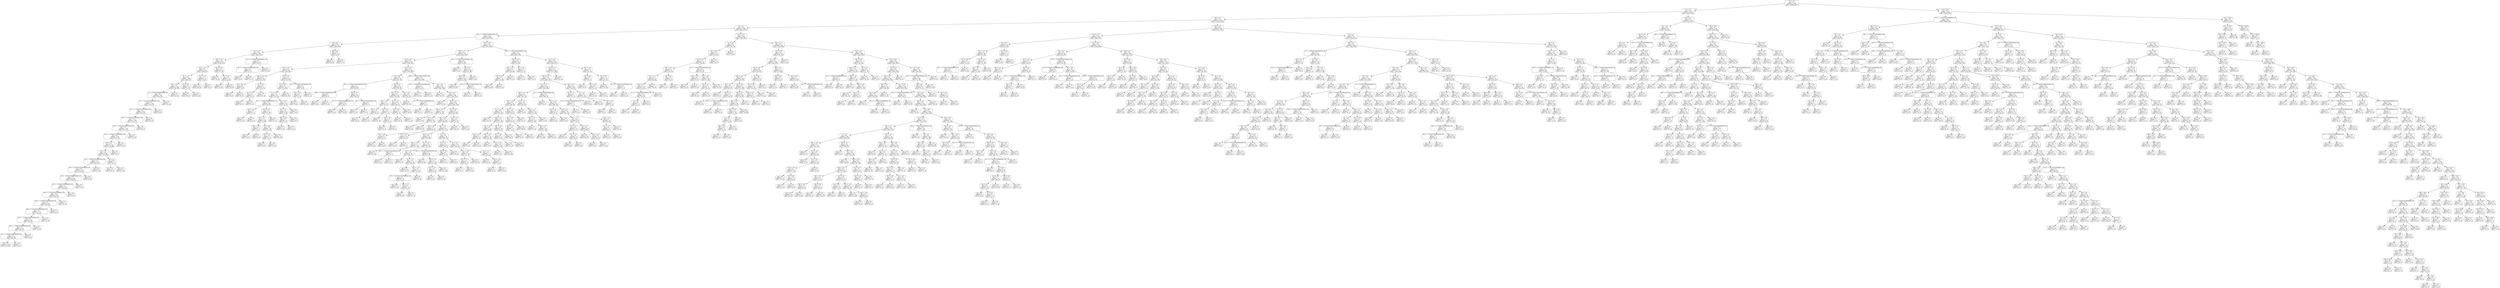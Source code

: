 digraph Tree {
node [shape=box, style="rounded", color="black", fontname=helvetica] ;
edge [fontname=helvetica] ;
0 [label="74 <= 3.5\ngini = 0.5\nsamples = 3436\nvalue = [2680, 2675]"] ;
1 [label="78 <= 1.5\ngini = 0.5\nsamples = 2424\nvalue = [1617, 2131]"] ;
0 -> 1 [labeldistance=2.5, labelangle=45, headlabel="True"] ;
2 [label="216 <= 0.1\ngini = 0.5\nsamples = 2104\nvalue = [1344, 1919]"] ;
1 -> 2 ;
3 [label="6 <= -1.2\ngini = 0.5\nsamples = 1405\nvalue = [997, 1173]"] ;
2 -> 3 ;
4 [label="159 <= -1.7014117331926443e+38\ngini = 0.5\nsamples = 805\nvalue = [614, 620]"] ;
3 -> 4 ;
5 [label="29 <= 0.6\ngini = 0.5\nsamples = 214\nvalue = [189, 122]"] ;
4 -> 5 ;
6 [label="131 <= -1.4\ngini = 0.5\nsamples = 208\nvalue = [188, 114]"] ;
5 -> 6 ;
7 [label="158 <= -4.6\ngini = 0.5\nsamples = 195\nvalue = [170, 112]"] ;
6 -> 7 ;
8 [label="175 <= -5.4\ngini = 0.5\nsamples = 181\nvalue = [166, 97]"] ;
7 -> 8 ;
9 [label="85 <= -1.5\ngini = 0.5\nsamples = 168\nvalue = [147, 95]"] ;
8 -> 9 ;
10 [label="123 <= -3.6\ngini = 0.5\nsamples = 162\nvalue = [146, 90]"] ;
9 -> 10 ;
11 [label="9 <= -1.7014117331926443e+38\ngini = 0.5\nsamples = 153\nvalue = [133, 90]"] ;
10 -> 11 ;
12 [label="34 <= -1.7014117331926443e+38\ngini = 0.5\nsamples = 146\nvalue = [133, 79]"] ;
11 -> 12 ;
13 [label="232 <= -1.7014117331926443e+38\ngini = 0.5\nsamples = 142\nvalue = [133, 73]"] ;
12 -> 13 ;
14 [label="295 <= -1.7014117331926443e+38\ngini = 0.5\nsamples = 138\nvalue = [127, 73]"] ;
13 -> 14 ;
15 [label="164 <= -1.7014117331926443e+38\ngini = 0.5\nsamples = 135\nvalue = [127, 70]"] ;
14 -> 15 ;
16 [label="301 <= -1.7014117331926443e+38\ngini = 0.5\nsamples = 133\nvalue = [127, 68]"] ;
15 -> 16 ;
17 [label="370 <= -0.7\ngini = 0.5\nsamples = 128\nvalue = [115, 68]"] ;
16 -> 17 ;
18 [label="19 <= -1.9\ngini = 0.5\nsamples = 126\nvalue = [115, 66]"] ;
17 -> 18 ;
19 [label="58 <= -1.7014117331926443e+38\ngini = 0.5\nsamples = 123\nvalue = [114, 63]"] ;
18 -> 19 ;
20 [label="397 <= -1.7014117331926443e+38\ngini = 0.5\nsamples = 122\nvalue = [114, 62]"] ;
19 -> 20 ;
21 [label="38 <= -1.7014117331926443e+38\ngini = 0.5\nsamples = 118\nvalue = [108, 62]"] ;
20 -> 21 ;
22 [label="20 <= -1.7014117331926443e+38\ngini = 0.5\nsamples = 117\nvalue = [106, 62]"] ;
21 -> 22 ;
23 [label="258 <= -1.7014117331926443e+38\ngini = 0.5\nsamples = 115\nvalue = [101, 62]"] ;
22 -> 23 ;
24 [label="360 <= -1.7014117331926443e+38\ngini = 0.5\nsamples = 114\nvalue = [100, 62]"] ;
23 -> 24 ;
25 [label="398 <= -1.7014117331926443e+38\ngini = 0.5\nsamples = 113\nvalue = [99, 62]"] ;
24 -> 25 ;
26 [label="379 <= -1.7014117331926443e+38\ngini = 0.5\nsamples = 112\nvalue = [97, 62]"] ;
25 -> 26 ;
27 [label="259 <= -1.7014117331926443e+38\ngini = 0.5\nsamples = 111\nvalue = [95, 62]"] ;
26 -> 27 ;
28 [label="29 <= -1.7014117331926443e+38\ngini = 0.5\nsamples = 110\nvalue = [94, 62]"] ;
27 -> 28 ;
29 [label="gini = 0.5\nsamples = 109\nvalue = [94, 61]"] ;
28 -> 29 ;
30 [label="gini = 0.0\nsamples = 1\nvalue = [0, 1]"] ;
28 -> 30 ;
31 [label="gini = 0.0\nsamples = 1\nvalue = [1, 0]"] ;
27 -> 31 ;
32 [label="gini = 0.0\nsamples = 1\nvalue = [2, 0]"] ;
26 -> 32 ;
33 [label="gini = 0.0\nsamples = 1\nvalue = [2, 0]"] ;
25 -> 33 ;
34 [label="gini = 0.0\nsamples = 1\nvalue = [1, 0]"] ;
24 -> 34 ;
35 [label="gini = 0.0\nsamples = 1\nvalue = [1, 0]"] ;
23 -> 35 ;
36 [label="gini = 0.0\nsamples = 2\nvalue = [5, 0]"] ;
22 -> 36 ;
37 [label="gini = 0.0\nsamples = 1\nvalue = [2, 0]"] ;
21 -> 37 ;
38 [label="gini = 0.0\nsamples = 4\nvalue = [6, 0]"] ;
20 -> 38 ;
39 [label="gini = 0.0\nsamples = 1\nvalue = [0, 1]"] ;
19 -> 39 ;
40 [label="38 <= 0.3\ngini = 0.4\nsamples = 3\nvalue = [1, 3]"] ;
18 -> 40 ;
41 [label="gini = 0.0\nsamples = 2\nvalue = [0, 3]"] ;
40 -> 41 ;
42 [label="gini = 0.0\nsamples = 1\nvalue = [1, 0]"] ;
40 -> 42 ;
43 [label="gini = 0.0\nsamples = 2\nvalue = [0, 2]"] ;
17 -> 43 ;
44 [label="gini = 0.0\nsamples = 5\nvalue = [12, 0]"] ;
16 -> 44 ;
45 [label="gini = 0.0\nsamples = 2\nvalue = [0, 2]"] ;
15 -> 45 ;
46 [label="gini = 0.0\nsamples = 3\nvalue = [0, 3]"] ;
14 -> 46 ;
47 [label="gini = 0.0\nsamples = 4\nvalue = [6, 0]"] ;
13 -> 47 ;
48 [label="gini = 0.0\nsamples = 4\nvalue = [0, 6]"] ;
12 -> 48 ;
49 [label="gini = 0.0\nsamples = 7\nvalue = [0, 11]"] ;
11 -> 49 ;
50 [label="gini = 0.0\nsamples = 9\nvalue = [13, 0]"] ;
10 -> 50 ;
51 [label="57 <= -0.1\ngini = 0.3\nsamples = 6\nvalue = [1, 5]"] ;
9 -> 51 ;
52 [label="gini = 0.0\nsamples = 5\nvalue = [0, 5]"] ;
51 -> 52 ;
53 [label="gini = 0.0\nsamples = 1\nvalue = [1, 0]"] ;
51 -> 53 ;
54 [label="153 <= -1.4\ngini = 0.2\nsamples = 13\nvalue = [19, 2]"] ;
8 -> 54 ;
55 [label="gini = 0.0\nsamples = 11\nvalue = [19, 0]"] ;
54 -> 55 ;
56 [label="gini = 0.0\nsamples = 2\nvalue = [0, 2]"] ;
54 -> 56 ;
57 [label="281 <= -4.5\ngini = 0.3\nsamples = 14\nvalue = [4, 15]"] ;
7 -> 57 ;
58 [label="gini = 0.0\nsamples = 2\nvalue = [2, 0]"] ;
57 -> 58 ;
59 [label="35 <= -1.4\ngini = 0.2\nsamples = 12\nvalue = [2, 15]"] ;
57 -> 59 ;
60 [label="gini = 0.0\nsamples = 10\nvalue = [0, 15]"] ;
59 -> 60 ;
61 [label="gini = 0.0\nsamples = 2\nvalue = [2, 0]"] ;
59 -> 61 ;
62 [label="161 <= -1.7014117331926443e+38\ngini = 0.2\nsamples = 13\nvalue = [18, 2]"] ;
6 -> 62 ;
63 [label="336 <= -1.7014117331926443e+38\ngini = 0.5\nsamples = 4\nvalue = [3, 2]"] ;
62 -> 63 ;
64 [label="gini = 0.0\nsamples = 2\nvalue = [3, 0]"] ;
63 -> 64 ;
65 [label="gini = 0.0\nsamples = 2\nvalue = [0, 2]"] ;
63 -> 65 ;
66 [label="gini = 0.0\nsamples = 9\nvalue = [15, 0]"] ;
62 -> 66 ;
67 [label="396 <= 0.7\ngini = 0.2\nsamples = 6\nvalue = [1, 8]"] ;
5 -> 67 ;
68 [label="gini = 0.0\nsamples = 5\nvalue = [0, 8]"] ;
67 -> 68 ;
69 [label="gini = 0.0\nsamples = 1\nvalue = [1, 0]"] ;
67 -> 69 ;
70 [label="131 <= -2.0\ngini = 0.5\nsamples = 591\nvalue = [425, 498]"] ;
4 -> 70 ;
71 [label="206 <= -1.5\ngini = 0.5\nsamples = 371\nvalue = [233, 348]"] ;
70 -> 71 ;
72 [label="80 <= -4.8\ngini = 0.5\nsamples = 344\nvalue = [230, 302]"] ;
71 -> 72 ;
73 [label="374 <= -5.9\ngini = 0.4\nsamples = 99\nvalue = [39, 100]"] ;
72 -> 73 ;
74 [label="188 <= -5.9\ngini = 0.5\nsamples = 18\nvalue = [16, 10]"] ;
73 -> 74 ;
75 [label="85 <= -6.3\ngini = 0.4\nsamples = 9\nvalue = [4, 9]"] ;
74 -> 75 ;
76 [label="gini = 0.0\nsamples = 3\nvalue = [4, 0]"] ;
75 -> 76 ;
77 [label="gini = 0.0\nsamples = 6\nvalue = [0, 9]"] ;
75 -> 77 ;
78 [label="33 <= -5.9\ngini = 0.1\nsamples = 9\nvalue = [12, 1]"] ;
74 -> 78 ;
79 [label="45 <= -5.5\ngini = 0.5\nsamples = 2\nvalue = [1, 1]"] ;
78 -> 79 ;
80 [label="gini = 0.0\nsamples = 1\nvalue = [0, 1]"] ;
79 -> 80 ;
81 [label="gini = 0.0\nsamples = 1\nvalue = [1, 0]"] ;
79 -> 81 ;
82 [label="gini = 0.0\nsamples = 7\nvalue = [11, 0]"] ;
78 -> 82 ;
83 [label="174 <= -4.2\ngini = 0.3\nsamples = 81\nvalue = [23, 90]"] ;
73 -> 83 ;
84 [label="55 <= -4.7\ngini = 0.3\nsamples = 72\nvalue = [15, 84]"] ;
83 -> 84 ;
85 [label="177 <= -4.9\ngini = 0.3\nsamples = 55\nvalue = [15, 59]"] ;
84 -> 85 ;
86 [label="84 <= -1.7014117331926443e+38\ngini = 0.2\nsamples = 40\nvalue = [6, 50]"] ;
85 -> 86 ;
87 [label="216 <= -5.6\ngini = 0.4\nsamples = 3\nvalue = [3, 1]"] ;
86 -> 87 ;
88 [label="gini = 0.0\nsamples = 2\nvalue = [3, 0]"] ;
87 -> 88 ;
89 [label="gini = 0.0\nsamples = 1\nvalue = [0, 1]"] ;
87 -> 89 ;
90 [label="224 <= -4.8\ngini = 0.1\nsamples = 37\nvalue = [3, 49]"] ;
86 -> 90 ;
91 [label="144 <= -6.1\ngini = 0.1\nsamples = 36\nvalue = [2, 49]"] ;
90 -> 91 ;
92 [label="208 <= -5.8\ngini = 0.5\nsamples = 2\nvalue = [1, 1]"] ;
91 -> 92 ;
93 [label="gini = 0.0\nsamples = 1\nvalue = [0, 1]"] ;
92 -> 93 ;
94 [label="gini = 0.0\nsamples = 1\nvalue = [1, 0]"] ;
92 -> 94 ;
95 [label="67 <= -6.0\ngini = 0.0\nsamples = 34\nvalue = [1, 48]"] ;
91 -> 95 ;
96 [label="270 <= -5.7\ngini = 0.4\nsamples = 3\nvalue = [1, 3]"] ;
95 -> 96 ;
97 [label="gini = 0.0\nsamples = 2\nvalue = [0, 3]"] ;
96 -> 97 ;
98 [label="gini = 0.0\nsamples = 1\nvalue = [1, 0]"] ;
96 -> 98 ;
99 [label="gini = 0.0\nsamples = 31\nvalue = [0, 45]"] ;
95 -> 99 ;
100 [label="gini = 0.0\nsamples = 1\nvalue = [1, 0]"] ;
90 -> 100 ;
101 [label="16 <= -4.9\ngini = 0.5\nsamples = 15\nvalue = [9, 9]"] ;
85 -> 101 ;
102 [label="39 <= -5.2\ngini = 0.4\nsamples = 10\nvalue = [3, 9]"] ;
101 -> 102 ;
103 [label="348 <= -2.6\ngini = 0.5\nsamples = 4\nvalue = [3, 2]"] ;
102 -> 103 ;
104 [label="gini = 0.0\nsamples = 3\nvalue = [3, 0]"] ;
103 -> 104 ;
105 [label="gini = 0.0\nsamples = 1\nvalue = [0, 2]"] ;
103 -> 105 ;
106 [label="gini = 0.0\nsamples = 6\nvalue = [0, 7]"] ;
102 -> 106 ;
107 [label="gini = 0.0\nsamples = 5\nvalue = [6, 0]"] ;
101 -> 107 ;
108 [label="gini = 0.0\nsamples = 17\nvalue = [0, 25]"] ;
84 -> 108 ;
109 [label="123 <= -1.7014117331926443e+38\ngini = 0.5\nsamples = 9\nvalue = [8, 6]"] ;
83 -> 109 ;
110 [label="315 <= -1.0\ngini = 0.2\nsamples = 4\nvalue = [1, 6]"] ;
109 -> 110 ;
111 [label="gini = 0.0\nsamples = 3\nvalue = [0, 6]"] ;
110 -> 111 ;
112 [label="gini = 0.0\nsamples = 1\nvalue = [1, 0]"] ;
110 -> 112 ;
113 [label="gini = 0.0\nsamples = 5\nvalue = [7, 0]"] ;
109 -> 113 ;
114 [label="253 <= -4.2\ngini = 0.5\nsamples = 245\nvalue = [191, 202]"] ;
72 -> 114 ;
115 [label="45 <= -4.6\ngini = 0.4\nsamples = 72\nvalue = [77, 36]"] ;
114 -> 115 ;
116 [label="298 <= -1.7014117331926443e+38\ngini = 0.2\nsamples = 29\nvalue = [48, 6]"] ;
115 -> 116 ;
117 [label="198 <= -1.7014117331926443e+38\ngini = 0.5\nsamples = 5\nvalue = [2, 3]"] ;
116 -> 117 ;
118 [label="gini = 0.0\nsamples = 2\nvalue = [2, 0]"] ;
117 -> 118 ;
119 [label="gini = 0.0\nsamples = 3\nvalue = [0, 3]"] ;
117 -> 119 ;
120 [label="368 <= -4.3\ngini = 0.1\nsamples = 24\nvalue = [46, 3]"] ;
116 -> 120 ;
121 [label="155 <= -1.7014117331926443e+38\ngini = 0.0\nsamples = 21\nvalue = [45, 1]"] ;
120 -> 121 ;
122 [label="gini = 0.0\nsamples = 1\nvalue = [0, 1]"] ;
121 -> 122 ;
123 [label="gini = 0.0\nsamples = 20\nvalue = [45, 0]"] ;
121 -> 123 ;
124 [label="70 <= -1.7014117331926443e+38\ngini = 0.4\nsamples = 3\nvalue = [1, 2]"] ;
120 -> 124 ;
125 [label="gini = 0.0\nsamples = 1\nvalue = [1, 0]"] ;
124 -> 125 ;
126 [label="gini = 0.0\nsamples = 2\nvalue = [0, 2]"] ;
124 -> 126 ;
127 [label="185 <= -4.1\ngini = 0.5\nsamples = 43\nvalue = [29, 30]"] ;
115 -> 127 ;
128 [label="203 <= -4.4\ngini = 0.5\nsamples = 28\nvalue = [24, 15]"] ;
127 -> 128 ;
129 [label="128 <= -4.8\ngini = 0.4\nsamples = 13\nvalue = [4, 12]"] ;
128 -> 129 ;
130 [label="294 <= -4.7\ngini = 0.4\nsamples = 4\nvalue = [3, 1]"] ;
129 -> 130 ;
131 [label="gini = 0.0\nsamples = 1\nvalue = [0, 1]"] ;
130 -> 131 ;
132 [label="gini = 0.0\nsamples = 3\nvalue = [3, 0]"] ;
130 -> 132 ;
133 [label="374 <= -4.7\ngini = 0.2\nsamples = 9\nvalue = [1, 11]"] ;
129 -> 133 ;
134 [label="gini = 0.0\nsamples = 7\nvalue = [0, 10]"] ;
133 -> 134 ;
135 [label="352 <= -4.6\ngini = 0.5\nsamples = 2\nvalue = [1, 1]"] ;
133 -> 135 ;
136 [label="gini = 0.0\nsamples = 1\nvalue = [1, 0]"] ;
135 -> 136 ;
137 [label="gini = 0.0\nsamples = 1\nvalue = [0, 1]"] ;
135 -> 137 ;
138 [label="62 <= -4.4\ngini = 0.2\nsamples = 15\nvalue = [20, 3]"] ;
128 -> 138 ;
139 [label="76 <= -4.4\ngini = 0.4\nsamples = 3\nvalue = [1, 3]"] ;
138 -> 139 ;
140 [label="gini = 0.0\nsamples = 2\nvalue = [0, 3]"] ;
139 -> 140 ;
141 [label="gini = 0.0\nsamples = 1\nvalue = [1, 0]"] ;
139 -> 141 ;
142 [label="gini = 0.0\nsamples = 12\nvalue = [19, 0]"] ;
138 -> 142 ;
143 [label="36 <= -3.8\ngini = 0.4\nsamples = 15\nvalue = [5, 15]"] ;
127 -> 143 ;
144 [label="gini = 0.0\nsamples = 8\nvalue = [0, 13]"] ;
143 -> 144 ;
145 [label="67 <= -1.7014117331926443e+38\ngini = 0.4\nsamples = 7\nvalue = [5, 2]"] ;
143 -> 145 ;
146 [label="gini = 0.0\nsamples = 2\nvalue = [0, 2]"] ;
145 -> 146 ;
147 [label="gini = 0.0\nsamples = 5\nvalue = [5, 0]"] ;
145 -> 147 ;
148 [label="386 <= -1.7014117331926443e+38\ngini = 0.5\nsamples = 173\nvalue = [114, 166]"] ;
114 -> 148 ;
149 [label="197 <= -1.7014117331926443e+38\ngini = 0.2\nsamples = 6\nvalue = [12, 2]"] ;
148 -> 149 ;
150 [label="gini = 0.0\nsamples = 1\nvalue = [0, 2]"] ;
149 -> 150 ;
151 [label="gini = 0.0\nsamples = 5\nvalue = [12, 0]"] ;
149 -> 151 ;
152 [label="74 <= -4.5\ngini = 0.5\nsamples = 167\nvalue = [102, 164]"] ;
148 -> 152 ;
153 [label="gini = 0.0\nsamples = 19\nvalue = [0, 33]"] ;
152 -> 153 ;
154 [label="243 <= -5.2\ngini = 0.5\nsamples = 148\nvalue = [102, 131]"] ;
152 -> 154 ;
155 [label="gini = 0.0\nsamples = 7\nvalue = [0, 13]"] ;
154 -> 155 ;
156 [label="364 <= -4.3\ngini = 0.5\nsamples = 141\nvalue = [102, 118]"] ;
154 -> 156 ;
157 [label="340 <= -5.2\ngini = 0.3\nsamples = 18\nvalue = [5, 23]"] ;
156 -> 157 ;
158 [label="gini = 0.0\nsamples = 2\nvalue = [3, 0]"] ;
157 -> 158 ;
159 [label="113 <= -4.4\ngini = 0.1\nsamples = 16\nvalue = [2, 23]"] ;
157 -> 159 ;
160 [label="gini = 0.0\nsamples = 2\nvalue = [2, 0]"] ;
159 -> 160 ;
161 [label="gini = 0.0\nsamples = 14\nvalue = [0, 23]"] ;
159 -> 161 ;
162 [label="151 <= -2.0\ngini = 0.5\nsamples = 123\nvalue = [97, 95]"] ;
156 -> 162 ;
163 [label="289 <= -3.9\ngini = 0.5\nsamples = 114\nvalue = [96, 80]"] ;
162 -> 163 ;
164 [label="178 <= -4.0\ngini = 0.3\nsamples = 23\nvalue = [25, 5]"] ;
163 -> 164 ;
165 [label="347 <= -3.9\ngini = 0.4\nsamples = 5\nvalue = [2, 4]"] ;
164 -> 165 ;
166 [label="gini = 0.0\nsamples = 3\nvalue = [0, 4]"] ;
165 -> 166 ;
167 [label="gini = 0.0\nsamples = 2\nvalue = [2, 0]"] ;
165 -> 167 ;
168 [label="114 <= -2.8\ngini = 0.1\nsamples = 18\nvalue = [23, 1]"] ;
164 -> 168 ;
169 [label="gini = 0.0\nsamples = 17\nvalue = [23, 0]"] ;
168 -> 169 ;
170 [label="gini = 0.0\nsamples = 1\nvalue = [0, 1]"] ;
168 -> 170 ;
171 [label="394 <= -2.5\ngini = 0.5\nsamples = 91\nvalue = [71, 75]"] ;
163 -> 171 ;
172 [label="183 <= -3.7\ngini = 0.4\nsamples = 53\nvalue = [28, 60]"] ;
171 -> 172 ;
173 [label="282 <= -3.8\ngini = 0.1\nsamples = 11\nvalue = [1, 19]"] ;
172 -> 173 ;
174 [label="gini = 0.0\nsamples = 9\nvalue = [0, 18]"] ;
173 -> 174 ;
175 [label="259 <= -1.7014117331926443e+38\ngini = 0.5\nsamples = 2\nvalue = [1, 1]"] ;
173 -> 175 ;
176 [label="gini = 0.0\nsamples = 1\nvalue = [0, 1]"] ;
175 -> 176 ;
177 [label="gini = 0.0\nsamples = 1\nvalue = [1, 0]"] ;
175 -> 177 ;
178 [label="52 <= -3.0\ngini = 0.5\nsamples = 42\nvalue = [27, 41]"] ;
172 -> 178 ;
179 [label="313 <= -3.8\ngini = 0.5\nsamples = 26\nvalue = [24, 17]"] ;
178 -> 179 ;
180 [label="gini = 0.0\nsamples = 4\nvalue = [0, 7]"] ;
179 -> 180 ;
181 [label="327 <= -3.5\ngini = 0.4\nsamples = 22\nvalue = [24, 10]"] ;
179 -> 181 ;
182 [label="gini = 0.0\nsamples = 10\nvalue = [17, 0]"] ;
181 -> 182 ;
183 [label="131 <= -3.1\ngini = 0.5\nsamples = 12\nvalue = [7, 10]"] ;
181 -> 183 ;
184 [label="217 <= -1.7014117331926443e+38\ngini = 0.3\nsamples = 8\nvalue = [2, 10]"] ;
183 -> 184 ;
185 [label="gini = 0.0\nsamples = 1\nvalue = [1, 0]"] ;
184 -> 185 ;
186 [label="399 <= -2.7\ngini = 0.2\nsamples = 7\nvalue = [1, 10]"] ;
184 -> 186 ;
187 [label="gini = 0.0\nsamples = 6\nvalue = [0, 10]"] ;
186 -> 187 ;
188 [label="gini = 0.0\nsamples = 1\nvalue = [1, 0]"] ;
186 -> 188 ;
189 [label="gini = 0.0\nsamples = 4\nvalue = [5, 0]"] ;
183 -> 189 ;
190 [label="259 <= -1.7014117331926443e+38\ngini = 0.2\nsamples = 16\nvalue = [3, 24]"] ;
178 -> 190 ;
191 [label="gini = 0.0\nsamples = 1\nvalue = [2, 0]"] ;
190 -> 191 ;
192 [label="178 <= -2.9\ngini = 0.1\nsamples = 15\nvalue = [1, 24]"] ;
190 -> 192 ;
193 [label="377 <= -3.0\ngini = 0.3\nsamples = 3\nvalue = [1, 4]"] ;
192 -> 193 ;
194 [label="gini = 0.0\nsamples = 2\nvalue = [0, 4]"] ;
193 -> 194 ;
195 [label="gini = 0.0\nsamples = 1\nvalue = [1, 0]"] ;
193 -> 195 ;
196 [label="gini = 0.0\nsamples = 12\nvalue = [0, 20]"] ;
192 -> 196 ;
197 [label="9 <= -2.2\ngini = 0.4\nsamples = 38\nvalue = [43, 15]"] ;
171 -> 197 ;
198 [label="57 <= -2.7\ngini = 0.2\nsamples = 19\nvalue = [28, 3]"] ;
197 -> 198 ;
199 [label="269 <= -2.6\ngini = 0.5\nsamples = 5\nvalue = [3, 3]"] ;
198 -> 199 ;
200 [label="gini = 0.0\nsamples = 2\nvalue = [3, 0]"] ;
199 -> 200 ;
201 [label="gini = 0.0\nsamples = 3\nvalue = [0, 3]"] ;
199 -> 201 ;
202 [label="gini = 0.0\nsamples = 14\nvalue = [25, 0]"] ;
198 -> 202 ;
203 [label="12 <= -1.9\ngini = 0.5\nsamples = 19\nvalue = [15, 12]"] ;
197 -> 203 ;
204 [label="252 <= -2.2\ngini = 0.4\nsamples = 12\nvalue = [5, 11]"] ;
203 -> 204 ;
205 [label="276 <= -2.5\ngini = 0.3\nsamples = 4\nvalue = [5, 1]"] ;
204 -> 205 ;
206 [label="gini = 0.0\nsamples = 1\nvalue = [0, 1]"] ;
205 -> 206 ;
207 [label="gini = 0.0\nsamples = 3\nvalue = [5, 0]"] ;
205 -> 207 ;
208 [label="gini = 0.0\nsamples = 8\nvalue = [0, 10]"] ;
204 -> 208 ;
209 [label="121 <= -1.7\ngini = 0.2\nsamples = 7\nvalue = [10, 1]"] ;
203 -> 209 ;
210 [label="gini = 0.0\nsamples = 5\nvalue = [8, 0]"] ;
209 -> 210 ;
211 [label="362 <= -1.6\ngini = 0.4\nsamples = 2\nvalue = [2, 1]"] ;
209 -> 211 ;
212 [label="gini = 0.0\nsamples = 1\nvalue = [0, 1]"] ;
211 -> 212 ;
213 [label="gini = 0.0\nsamples = 1\nvalue = [2, 0]"] ;
211 -> 213 ;
214 [label="113 <= -1.6\ngini = 0.1\nsamples = 9\nvalue = [1, 15]"] ;
162 -> 214 ;
215 [label="gini = 0.0\nsamples = 8\nvalue = [0, 15]"] ;
214 -> 215 ;
216 [label="gini = 0.0\nsamples = 1\nvalue = [1, 0]"] ;
214 -> 216 ;
217 [label="325 <= -1.7014117331926443e+38\ngini = 0.1\nsamples = 27\nvalue = [3, 46]"] ;
71 -> 217 ;
218 [label="gini = 0.0\nsamples = 1\nvalue = [1, 0]"] ;
217 -> 218 ;
219 [label="114 <= 0.1\ngini = 0.1\nsamples = 26\nvalue = [2, 46]"] ;
217 -> 219 ;
220 [label="270 <= 0.4\ngini = 0.0\nsamples = 25\nvalue = [1, 46]"] ;
219 -> 220 ;
221 [label="gini = 0.0\nsamples = 23\nvalue = [0, 45]"] ;
220 -> 221 ;
222 [label="235 <= -1.7014117331926443e+38\ngini = 0.5\nsamples = 2\nvalue = [1, 1]"] ;
220 -> 222 ;
223 [label="gini = 0.0\nsamples = 1\nvalue = [0, 1]"] ;
222 -> 223 ;
224 [label="gini = 0.0\nsamples = 1\nvalue = [1, 0]"] ;
222 -> 224 ;
225 [label="gini = 0.0\nsamples = 1\nvalue = [1, 0]"] ;
219 -> 225 ;
226 [label="322 <= -1.7014117331926443e+38\ngini = 0.5\nsamples = 220\nvalue = [192, 150]"] ;
70 -> 226 ;
227 [label="183 <= -1.3\ngini = 0.4\nsamples = 22\nvalue = [9, 29]"] ;
226 -> 227 ;
228 [label="200 <= -1.2\ngini = 0.2\nsamples = 17\nvalue = [4, 28]"] ;
227 -> 228 ;
229 [label="152 <= 1.4\ngini = 0.1\nsamples = 15\nvalue = [1, 28]"] ;
228 -> 229 ;
230 [label="gini = 0.0\nsamples = 14\nvalue = [0, 28]"] ;
229 -> 230 ;
231 [label="gini = 0.0\nsamples = 1\nvalue = [1, 0]"] ;
229 -> 231 ;
232 [label="gini = 0.0\nsamples = 2\nvalue = [3, 0]"] ;
228 -> 232 ;
233 [label="47 <= -1.0\ngini = 0.3\nsamples = 5\nvalue = [5, 1]"] ;
227 -> 233 ;
234 [label="gini = 0.0\nsamples = 4\nvalue = [5, 0]"] ;
233 -> 234 ;
235 [label="gini = 0.0\nsamples = 1\nvalue = [0, 1]"] ;
233 -> 235 ;
236 [label="114 <= -0.3\ngini = 0.5\nsamples = 198\nvalue = [183, 121]"] ;
226 -> 236 ;
237 [label="363 <= -0.1\ngini = 0.5\nsamples = 181\nvalue = [177, 102]"] ;
236 -> 237 ;
238 [label="188 <= -1.1\ngini = 0.5\nsamples = 174\nvalue = [162, 102]"] ;
237 -> 238 ;
239 [label="127 <= -1.5\ngini = 0.4\nsamples = 148\nvalue = [152, 78]"] ;
238 -> 239 ;
240 [label="248 <= -1.5\ngini = 0.5\nsamples = 91\nvalue = [67, 56]"] ;
239 -> 240 ;
241 [label="167 <= -1.8\ngini = 0.5\nsamples = 70\nvalue = [58, 32]"] ;
240 -> 241 ;
242 [label="173 <= -1.9\ngini = 0.5\nsamples = 46\nvalue = [29, 29]"] ;
241 -> 242 ;
243 [label="gini = 0.0\nsamples = 11\nvalue = [12, 0]"] ;
242 -> 243 ;
244 [label="258 <= -1.7\ngini = 0.5\nsamples = 35\nvalue = [17, 29]"] ;
242 -> 244 ;
245 [label="120 <= -2.1\ngini = 0.4\nsamples = 25\nvalue = [8, 26]"] ;
244 -> 245 ;
246 [label="296 <= -1.9\ngini = 0.4\nsamples = 7\nvalue = [6, 2]"] ;
245 -> 246 ;
247 [label="gini = 0.0\nsamples = 2\nvalue = [0, 2]"] ;
246 -> 247 ;
248 [label="gini = 0.0\nsamples = 5\nvalue = [6, 0]"] ;
246 -> 248 ;
249 [label="190 <= -1.9\ngini = 0.1\nsamples = 18\nvalue = [2, 24]"] ;
245 -> 249 ;
250 [label="gini = 0.0\nsamples = 1\nvalue = [1, 0]"] ;
249 -> 250 ;
251 [label="157 <= -2.0\ngini = 0.1\nsamples = 17\nvalue = [1, 24]"] ;
249 -> 251 ;
252 [label="gini = 0.0\nsamples = 1\nvalue = [1, 0]"] ;
251 -> 252 ;
253 [label="gini = 0.0\nsamples = 16\nvalue = [0, 24]"] ;
251 -> 253 ;
254 [label="145 <= -2.2\ngini = 0.4\nsamples = 10\nvalue = [9, 3]"] ;
244 -> 254 ;
255 [label="65 <= -3.0\ngini = 0.4\nsamples = 4\nvalue = [1, 3]"] ;
254 -> 255 ;
256 [label="gini = 0.0\nsamples = 1\nvalue = [1, 0]"] ;
255 -> 256 ;
257 [label="gini = 0.0\nsamples = 3\nvalue = [0, 3]"] ;
255 -> 257 ;
258 [label="gini = 0.0\nsamples = 6\nvalue = [8, 0]"] ;
254 -> 258 ;
259 [label="63 <= -1.4\ngini = 0.2\nsamples = 24\nvalue = [29, 3]"] ;
241 -> 259 ;
260 [label="98 <= -1.8\ngini = 0.1\nsamples = 23\nvalue = [29, 2]"] ;
259 -> 260 ;
261 [label="98 <= -1.9\ngini = 0.5\nsamples = 5\nvalue = [3, 2]"] ;
260 -> 261 ;
262 [label="gini = 0.0\nsamples = 3\nvalue = [3, 0]"] ;
261 -> 262 ;
263 [label="gini = 0.0\nsamples = 2\nvalue = [0, 2]"] ;
261 -> 263 ;
264 [label="gini = 0.0\nsamples = 18\nvalue = [26, 0]"] ;
260 -> 264 ;
265 [label="gini = 0.0\nsamples = 1\nvalue = [0, 1]"] ;
259 -> 265 ;
266 [label="257 <= -1.7\ngini = 0.4\nsamples = 21\nvalue = [9, 24]"] ;
240 -> 266 ;
267 [label="gini = 0.0\nsamples = 3\nvalue = [4, 0]"] ;
266 -> 267 ;
268 [label="221 <= -1.3\ngini = 0.3\nsamples = 18\nvalue = [5, 24]"] ;
266 -> 268 ;
269 [label="200 <= -2.0\ngini = 0.1\nsamples = 15\nvalue = [2, 24]"] ;
268 -> 269 ;
270 [label="gini = 0.0\nsamples = 1\nvalue = [1, 0]"] ;
269 -> 270 ;
271 [label="159 <= -0.9\ngini = 0.1\nsamples = 14\nvalue = [1, 24]"] ;
269 -> 271 ;
272 [label="gini = 0.0\nsamples = 13\nvalue = [0, 24]"] ;
271 -> 272 ;
273 [label="gini = 0.0\nsamples = 1\nvalue = [1, 0]"] ;
271 -> 273 ;
274 [label="gini = 0.0\nsamples = 3\nvalue = [3, 0]"] ;
268 -> 274 ;
275 [label="12 <= -1.7014117331926443e+38\ngini = 0.3\nsamples = 57\nvalue = [85, 22]"] ;
239 -> 275 ;
276 [label="gini = 0.0\nsamples = 3\nvalue = [0, 4]"] ;
275 -> 276 ;
277 [label="66 <= -1.8\ngini = 0.3\nsamples = 54\nvalue = [85, 18]"] ;
275 -> 277 ;
278 [label="153 <= -2.1\ngini = 0.4\nsamples = 5\nvalue = [2, 6]"] ;
277 -> 278 ;
279 [label="gini = 0.0\nsamples = 1\nvalue = [2, 0]"] ;
278 -> 279 ;
280 [label="gini = 0.0\nsamples = 4\nvalue = [0, 6]"] ;
278 -> 280 ;
281 [label="122 <= -1.2\ngini = 0.2\nsamples = 49\nvalue = [83, 12]"] ;
277 -> 281 ;
282 [label="303 <= -1.4\ngini = 0.2\nsamples = 40\nvalue = [75, 7]"] ;
281 -> 282 ;
283 [label="79 <= -1.4\ngini = 0.4\nsamples = 14\nvalue = [17, 5]"] ;
282 -> 283 ;
284 [label="gini = 0.0\nsamples = 6\nvalue = [13, 0]"] ;
283 -> 284 ;
285 [label="371 <= -1.3\ngini = 0.5\nsamples = 8\nvalue = [4, 5]"] ;
283 -> 285 ;
286 [label="gini = 0.0\nsamples = 5\nvalue = [0, 5]"] ;
285 -> 286 ;
287 [label="gini = 0.0\nsamples = 3\nvalue = [4, 0]"] ;
285 -> 287 ;
288 [label="372 <= -1.1\ngini = 0.1\nsamples = 26\nvalue = [58, 2]"] ;
282 -> 288 ;
289 [label="gini = 0.0\nsamples = 20\nvalue = [45, 0]"] ;
288 -> 289 ;
290 [label="264 <= -1.4\ngini = 0.2\nsamples = 6\nvalue = [13, 2]"] ;
288 -> 290 ;
291 [label="gini = 0.0\nsamples = 1\nvalue = [0, 2]"] ;
290 -> 291 ;
292 [label="gini = 0.0\nsamples = 5\nvalue = [13, 0]"] ;
290 -> 292 ;
293 [label="275 <= -1.2\ngini = 0.5\nsamples = 9\nvalue = [8, 5]"] ;
281 -> 293 ;
294 [label="42 <= -1.3\ngini = 0.3\nsamples = 6\nvalue = [8, 2]"] ;
293 -> 294 ;
295 [label="gini = 0.0\nsamples = 4\nvalue = [8, 0]"] ;
294 -> 295 ;
296 [label="gini = 0.0\nsamples = 2\nvalue = [0, 2]"] ;
294 -> 296 ;
297 [label="gini = 0.0\nsamples = 3\nvalue = [0, 3]"] ;
293 -> 297 ;
298 [label="142 <= -1.5\ngini = 0.4\nsamples = 26\nvalue = [10, 24]"] ;
238 -> 298 ;
299 [label="242 <= -1.2\ngini = 0.4\nsamples = 9\nvalue = [7, 3]"] ;
298 -> 299 ;
300 [label="39 <= -1.7014117331926443e+38\ngini = 0.4\nsamples = 3\nvalue = [1, 3]"] ;
299 -> 300 ;
301 [label="gini = 0.0\nsamples = 1\nvalue = [1, 0]"] ;
300 -> 301 ;
302 [label="gini = 0.0\nsamples = 2\nvalue = [0, 3]"] ;
300 -> 302 ;
303 [label="gini = 0.0\nsamples = 6\nvalue = [6, 0]"] ;
299 -> 303 ;
304 [label="4 <= -1.0\ngini = 0.2\nsamples = 17\nvalue = [3, 21]"] ;
298 -> 304 ;
305 [label="gini = 0.0\nsamples = 14\nvalue = [0, 20]"] ;
304 -> 305 ;
306 [label="118 <= -0.7\ngini = 0.4\nsamples = 3\nvalue = [3, 1]"] ;
304 -> 306 ;
307 [label="gini = 0.0\nsamples = 2\nvalue = [3, 0]"] ;
306 -> 307 ;
308 [label="gini = 0.0\nsamples = 1\nvalue = [0, 1]"] ;
306 -> 308 ;
309 [label="gini = 0.0\nsamples = 7\nvalue = [15, 0]"] ;
237 -> 309 ;
310 [label="141 <= -1.0\ngini = 0.4\nsamples = 17\nvalue = [6, 19]"] ;
236 -> 310 ;
311 [label="176 <= 0.0\ngini = 0.4\nsamples = 7\nvalue = [5, 2]"] ;
310 -> 311 ;
312 [label="gini = 0.0\nsamples = 4\nvalue = [4, 0]"] ;
311 -> 312 ;
313 [label="252 <= -0.3\ngini = 0.4\nsamples = 3\nvalue = [1, 2]"] ;
311 -> 313 ;
314 [label="gini = 0.0\nsamples = 1\nvalue = [1, 0]"] ;
313 -> 314 ;
315 [label="gini = 0.0\nsamples = 2\nvalue = [0, 2]"] ;
313 -> 315 ;
316 [label="230 <= 0.5\ngini = 0.1\nsamples = 10\nvalue = [1, 17]"] ;
310 -> 316 ;
317 [label="gini = 0.0\nsamples = 8\nvalue = [0, 16]"] ;
316 -> 317 ;
318 [label="232 <= -1.7014117331926443e+38\ngini = 0.5\nsamples = 2\nvalue = [1, 1]"] ;
316 -> 318 ;
319 [label="gini = 0.0\nsamples = 1\nvalue = [0, 1]"] ;
318 -> 319 ;
320 [label="gini = 0.0\nsamples = 1\nvalue = [1, 0]"] ;
318 -> 320 ;
321 [label="307 <= -1.8\ngini = 0.5\nsamples = 600\nvalue = [383, 553]"] ;
3 -> 321 ;
322 [label="37 <= 1.0\ngini = 0.4\nsamples = 81\nvalue = [29, 95]"] ;
321 -> 322 ;
323 [label="146 <= 12.0\ngini = 0.3\nsamples = 74\nvalue = [19, 95]"] ;
322 -> 323 ;
324 [label="159 <= -1.6\ngini = 0.2\nsamples = 72\nvalue = [16, 95]"] ;
323 -> 324 ;
325 [label="290 <= -0.7\ngini = 0.5\nsamples = 25\nvalue = [13, 25]"] ;
324 -> 325 ;
326 [label="335 <= -1.1\ngini = 0.4\nsamples = 21\nvalue = [8, 24]"] ;
325 -> 326 ;
327 [label="310 <= -2.0\ngini = 0.5\nsamples = 14\nvalue = [8, 10]"] ;
326 -> 327 ;
328 [label="15 <= -1.7014117331926443e+38\ngini = 0.2\nsamples = 10\nvalue = [1, 10]"] ;
327 -> 328 ;
329 [label="3 <= 0.7\ngini = 0.5\nsamples = 2\nvalue = [1, 1]"] ;
328 -> 329 ;
330 [label="gini = 0.0\nsamples = 1\nvalue = [1, 0]"] ;
329 -> 330 ;
331 [label="gini = 0.0\nsamples = 1\nvalue = [0, 1]"] ;
329 -> 331 ;
332 [label="gini = 0.0\nsamples = 8\nvalue = [0, 9]"] ;
328 -> 332 ;
333 [label="gini = 0.0\nsamples = 4\nvalue = [7, 0]"] ;
327 -> 333 ;
334 [label="gini = 0.0\nsamples = 7\nvalue = [0, 14]"] ;
326 -> 334 ;
335 [label="170 <= 0.5\ngini = 0.3\nsamples = 4\nvalue = [5, 1]"] ;
325 -> 335 ;
336 [label="gini = 0.0\nsamples = 3\nvalue = [5, 0]"] ;
335 -> 336 ;
337 [label="gini = 0.0\nsamples = 1\nvalue = [0, 1]"] ;
335 -> 337 ;
338 [label="44 <= -1.7014117331926443e+38\ngini = 0.1\nsamples = 47\nvalue = [3, 70]"] ;
324 -> 338 ;
339 [label="222 <= -0.2\ngini = 0.4\nsamples = 6\nvalue = [2, 6]"] ;
338 -> 339 ;
340 [label="gini = 0.0\nsamples = 4\nvalue = [0, 6]"] ;
339 -> 340 ;
341 [label="gini = 0.0\nsamples = 2\nvalue = [2, 0]"] ;
339 -> 341 ;
342 [label="64 <= -0.8\ngini = 0.0\nsamples = 41\nvalue = [1, 64]"] ;
338 -> 342 ;
343 [label="65 <= -0.7\ngini = 0.2\nsamples = 9\nvalue = [1, 11]"] ;
342 -> 343 ;
344 [label="gini = 0.0\nsamples = 8\nvalue = [0, 11]"] ;
343 -> 344 ;
345 [label="gini = 0.0\nsamples = 1\nvalue = [1, 0]"] ;
343 -> 345 ;
346 [label="gini = 0.0\nsamples = 32\nvalue = [0, 53]"] ;
342 -> 346 ;
347 [label="gini = 0.0\nsamples = 2\nvalue = [3, 0]"] ;
323 -> 347 ;
348 [label="gini = 0.0\nsamples = 7\nvalue = [10, 0]"] ;
322 -> 348 ;
349 [label="392 <= -1.1\ngini = 0.5\nsamples = 519\nvalue = [354, 458]"] ;
321 -> 349 ;
350 [label="124 <= 1.8\ngini = 0.4\nsamples = 111\nvalue = [44, 129]"] ;
349 -> 350 ;
351 [label="9 <= -0.3\ngini = 0.4\nsamples = 108\nvalue = [40, 129]"] ;
350 -> 351 ;
352 [label="102 <= -0.6\ngini = 0.4\nsamples = 81\nvalue = [37, 81]"] ;
351 -> 352 ;
353 [label="266 <= -1.3\ngini = 0.4\nsamples = 69\nvalue = [26, 76]"] ;
352 -> 353 ;
354 [label="89 <= -1.5\ngini = 0.5\nsamples = 16\nvalue = [13, 7]"] ;
353 -> 354 ;
355 [label="gini = 0.0\nsamples = 4\nvalue = [0, 5]"] ;
354 -> 355 ;
356 [label="231 <= -1.0\ngini = 0.2\nsamples = 12\nvalue = [13, 2]"] ;
354 -> 356 ;
357 [label="gini = 0.0\nsamples = 9\nvalue = [12, 0]"] ;
356 -> 357 ;
358 [label="391 <= -1.7014117331926443e+38\ngini = 0.4\nsamples = 3\nvalue = [1, 2]"] ;
356 -> 358 ;
359 [label="gini = 0.0\nsamples = 1\nvalue = [1, 0]"] ;
358 -> 359 ;
360 [label="gini = 0.0\nsamples = 2\nvalue = [0, 2]"] ;
358 -> 360 ;
361 [label="335 <= -0.8\ngini = 0.3\nsamples = 53\nvalue = [13, 69]"] ;
353 -> 361 ;
362 [label="206 <= 0.5\ngini = 0.2\nsamples = 48\nvalue = [8, 67]"] ;
361 -> 362 ;
363 [label="260 <= -1.2\ngini = 0.1\nsamples = 46\nvalue = [5, 67]"] ;
362 -> 363 ;
364 [label="362 <= -0.8\ngini = 0.3\nsamples = 18\nvalue = [5, 19]"] ;
363 -> 364 ;
365 [label="4 <= -1.1\ngini = 0.2\nsamples = 17\nvalue = [3, 19]"] ;
364 -> 365 ;
366 [label="399 <= -1.2\ngini = 0.4\nsamples = 4\nvalue = [3, 1]"] ;
365 -> 366 ;
367 [label="gini = 0.0\nsamples = 1\nvalue = [0, 1]"] ;
366 -> 367 ;
368 [label="gini = 0.0\nsamples = 3\nvalue = [3, 0]"] ;
366 -> 368 ;
369 [label="gini = 0.0\nsamples = 13\nvalue = [0, 18]"] ;
365 -> 369 ;
370 [label="gini = 0.0\nsamples = 1\nvalue = [2, 0]"] ;
364 -> 370 ;
371 [label="gini = 0.0\nsamples = 28\nvalue = [0, 48]"] ;
363 -> 371 ;
372 [label="gini = 0.0\nsamples = 2\nvalue = [3, 0]"] ;
362 -> 372 ;
373 [label="380 <= -0.7\ngini = 0.4\nsamples = 5\nvalue = [5, 2]"] ;
361 -> 373 ;
374 [label="gini = 0.0\nsamples = 3\nvalue = [5, 0]"] ;
373 -> 374 ;
375 [label="gini = 0.0\nsamples = 2\nvalue = [0, 2]"] ;
373 -> 375 ;
376 [label="2 <= 0.0\ngini = 0.4\nsamples = 12\nvalue = [11, 5]"] ;
352 -> 376 ;
377 [label="391 <= -0.6\ngini = 0.3\nsamples = 10\nvalue = [11, 2]"] ;
376 -> 377 ;
378 [label="gini = 0.0\nsamples = 9\nvalue = [11, 0]"] ;
377 -> 378 ;
379 [label="gini = 0.0\nsamples = 1\nvalue = [0, 2]"] ;
377 -> 379 ;
380 [label="gini = 0.0\nsamples = 2\nvalue = [0, 3]"] ;
376 -> 380 ;
381 [label="144 <= -1.3\ngini = 0.1\nsamples = 27\nvalue = [3, 48]"] ;
351 -> 381 ;
382 [label="220 <= 0.3\ngini = 0.5\nsamples = 2\nvalue = [1, 1]"] ;
381 -> 382 ;
383 [label="gini = 0.0\nsamples = 1\nvalue = [1, 0]"] ;
382 -> 383 ;
384 [label="gini = 0.0\nsamples = 1\nvalue = [0, 1]"] ;
382 -> 384 ;
385 [label="319 <= -0.0\ngini = 0.1\nsamples = 25\nvalue = [2, 47]"] ;
381 -> 385 ;
386 [label="gini = 0.0\nsamples = 19\nvalue = [0, 41]"] ;
385 -> 386 ;
387 [label="374 <= -1.7014117331926443e+38\ngini = 0.4\nsamples = 6\nvalue = [2, 6]"] ;
385 -> 387 ;
388 [label="gini = 0.0\nsamples = 4\nvalue = [0, 6]"] ;
387 -> 388 ;
389 [label="gini = 0.0\nsamples = 2\nvalue = [2, 0]"] ;
387 -> 389 ;
390 [label="gini = 0.0\nsamples = 3\nvalue = [4, 0]"] ;
350 -> 390 ;
391 [label="66 <= -1.0\ngini = 0.5\nsamples = 408\nvalue = [310, 329]"] ;
349 -> 391 ;
392 [label="385 <= -0.8\ngini = 0.4\nsamples = 41\nvalue = [14, 46]"] ;
391 -> 392 ;
393 [label="234 <= -1.3\ngini = 0.5\nsamples = 20\nvalue = [13, 15]"] ;
392 -> 393 ;
394 [label="25 <= -1.7014117331926443e+38\ngini = 0.2\nsamples = 6\nvalue = [8, 1]"] ;
393 -> 394 ;
395 [label="gini = 0.0\nsamples = 1\nvalue = [0, 1]"] ;
394 -> 395 ;
396 [label="gini = 0.0\nsamples = 5\nvalue = [8, 0]"] ;
394 -> 396 ;
397 [label="388 <= -1.2\ngini = 0.4\nsamples = 14\nvalue = [5, 14]"] ;
393 -> 397 ;
398 [label="gini = 0.0\nsamples = 2\nvalue = [3, 0]"] ;
397 -> 398 ;
399 [label="369 <= -0.8\ngini = 0.2\nsamples = 12\nvalue = [2, 14]"] ;
397 -> 399 ;
400 [label="gini = 0.0\nsamples = 9\nvalue = [0, 13]"] ;
399 -> 400 ;
401 [label="363 <= 1.1\ngini = 0.4\nsamples = 3\nvalue = [2, 1]"] ;
399 -> 401 ;
402 [label="gini = 0.0\nsamples = 2\nvalue = [2, 0]"] ;
401 -> 402 ;
403 [label="gini = 0.0\nsamples = 1\nvalue = [0, 1]"] ;
401 -> 403 ;
404 [label="72 <= 1.1\ngini = 0.1\nsamples = 21\nvalue = [1, 31]"] ;
392 -> 404 ;
405 [label="gini = 0.0\nsamples = 20\nvalue = [0, 31]"] ;
404 -> 405 ;
406 [label="gini = 0.0\nsamples = 1\nvalue = [1, 0]"] ;
404 -> 406 ;
407 [label="397 <= 0.8\ngini = 0.5\nsamples = 367\nvalue = [296, 283]"] ;
391 -> 407 ;
408 [label="116 <= 0.9\ngini = 0.5\nsamples = 335\nvalue = [280, 239]"] ;
407 -> 408 ;
409 [label="385 <= -1.3\ngini = 0.5\nsamples = 328\nvalue = [280, 230]"] ;
408 -> 409 ;
410 [label="369 <= -0.2\ngini = 0.4\nsamples = 26\nvalue = [10, 29]"] ;
409 -> 410 ;
411 [label="68 <= -0.8\ngini = 0.5\nsamples = 16\nvalue = [10, 15]"] ;
410 -> 411 ;
412 [label="gini = 0.0\nsamples = 6\nvalue = [0, 11]"] ;
411 -> 412 ;
413 [label="373 <= -1.7014117331926443e+38\ngini = 0.4\nsamples = 10\nvalue = [10, 4]"] ;
411 -> 413 ;
414 [label="gini = 0.0\nsamples = 2\nvalue = [0, 4]"] ;
413 -> 414 ;
415 [label="gini = 0.0\nsamples = 8\nvalue = [10, 0]"] ;
413 -> 415 ;
416 [label="gini = 0.0\nsamples = 10\nvalue = [0, 14]"] ;
410 -> 416 ;
417 [label="327 <= -1.0\ngini = 0.5\nsamples = 302\nvalue = [270, 201]"] ;
409 -> 417 ;
418 [label="235 <= -1.7014117331926443e+38\ngini = 0.1\nsamples = 21\nvalue = [32, 2]"] ;
417 -> 418 ;
419 [label="gini = 0.0\nsamples = 2\nvalue = [0, 2]"] ;
418 -> 419 ;
420 [label="gini = 0.0\nsamples = 19\nvalue = [32, 0]"] ;
418 -> 420 ;
421 [label="333 <= 0.5\ngini = 0.5\nsamples = 281\nvalue = [238, 199]"] ;
417 -> 421 ;
422 [label="366 <= -1.2\ngini = 0.5\nsamples = 273\nvalue = [221, 199]"] ;
421 -> 422 ;
423 [label="gini = 0.0\nsamples = 9\nvalue = [0, 13]"] ;
422 -> 423 ;
424 [label="71 <= -0.0\ngini = 0.5\nsamples = 264\nvalue = [221, 186]"] ;
422 -> 424 ;
425 [label="351 <= -0.0\ngini = 0.5\nsamples = 192\nvalue = [142, 150]"] ;
424 -> 425 ;
426 [label="282 <= -0.3\ngini = 0.5\nsamples = 163\nvalue = [135, 112]"] ;
425 -> 426 ;
427 [label="7 <= -0.7\ngini = 0.5\nsamples = 105\nvalue = [101, 58]"] ;
426 -> 427 ;
428 [label="383 <= -1.0\ngini = 0.4\nsamples = 24\nvalue = [11, 25]"] ;
427 -> 428 ;
429 [label="gini = 0.0\nsamples = 3\nvalue = [5, 0]"] ;
428 -> 429 ;
430 [label="147 <= -0.9\ngini = 0.3\nsamples = 21\nvalue = [6, 25]"] ;
428 -> 430 ;
431 [label="gini = 0.0\nsamples = 2\nvalue = [2, 0]"] ;
430 -> 431 ;
432 [label="74 <= -0.6\ngini = 0.2\nsamples = 19\nvalue = [4, 25]"] ;
430 -> 432 ;
433 [label="379 <= -0.6\ngini = 0.1\nsamples = 18\nvalue = [2, 25]"] ;
432 -> 433 ;
434 [label="gini = 0.0\nsamples = 12\nvalue = [0, 21]"] ;
433 -> 434 ;
435 [label="137 <= -0.6\ngini = 0.4\nsamples = 6\nvalue = [2, 4]"] ;
433 -> 435 ;
436 [label="gini = 0.0\nsamples = 2\nvalue = [2, 0]"] ;
435 -> 436 ;
437 [label="gini = 0.0\nsamples = 4\nvalue = [0, 4]"] ;
435 -> 437 ;
438 [label="gini = 0.0\nsamples = 1\nvalue = [2, 0]"] ;
432 -> 438 ;
439 [label="220 <= -1.2\ngini = 0.4\nsamples = 81\nvalue = [90, 33]"] ;
427 -> 439 ;
440 [label="gini = 0.0\nsamples = 3\nvalue = [0, 4]"] ;
439 -> 440 ;
441 [label="297 <= -0.7\ngini = 0.4\nsamples = 78\nvalue = [90, 29]"] ;
439 -> 441 ;
442 [label="gini = 0.0\nsamples = 23\nvalue = [39, 0]"] ;
441 -> 442 ;
443 [label="208 <= -0.3\ngini = 0.5\nsamples = 55\nvalue = [51, 29]"] ;
441 -> 443 ;
444 [label="285 <= -0.6\ngini = 0.5\nsamples = 44\nvalue = [27, 28]"] ;
443 -> 444 ;
445 [label="328 <= -0.7\ngini = 0.4\nsamples = 17\nvalue = [16, 5]"] ;
444 -> 445 ;
446 [label="268 <= -0.6\ngini = 0.4\nsamples = 6\nvalue = [2, 4]"] ;
445 -> 446 ;
447 [label="gini = 0.0\nsamples = 4\nvalue = [0, 4]"] ;
446 -> 447 ;
448 [label="gini = 0.0\nsamples = 2\nvalue = [2, 0]"] ;
446 -> 448 ;
449 [label="299 <= -0.6\ngini = 0.1\nsamples = 11\nvalue = [14, 1]"] ;
445 -> 449 ;
450 [label="gini = 0.0\nsamples = 1\nvalue = [0, 1]"] ;
449 -> 450 ;
451 [label="gini = 0.0\nsamples = 10\nvalue = [14, 0]"] ;
449 -> 451 ;
452 [label="110 <= -0.5\ngini = 0.4\nsamples = 27\nvalue = [11, 23]"] ;
444 -> 452 ;
453 [label="19 <= -0.6\ngini = 0.3\nsamples = 8\nvalue = [7, 2]"] ;
452 -> 453 ;
454 [label="gini = 0.0\nsamples = 2\nvalue = [0, 2]"] ;
453 -> 454 ;
455 [label="gini = 0.0\nsamples = 6\nvalue = [7, 0]"] ;
453 -> 455 ;
456 [label="313 <= -0.4\ngini = 0.3\nsamples = 19\nvalue = [4, 21]"] ;
452 -> 456 ;
457 [label="gini = 0.0\nsamples = 13\nvalue = [0, 18]"] ;
456 -> 457 ;
458 [label="120 <= -0.3\ngini = 0.5\nsamples = 6\nvalue = [4, 3]"] ;
456 -> 458 ;
459 [label="gini = 0.0\nsamples = 3\nvalue = [4, 0]"] ;
458 -> 459 ;
460 [label="gini = 0.0\nsamples = 3\nvalue = [0, 3]"] ;
458 -> 460 ;
461 [label="372 <= -0.7\ngini = 0.1\nsamples = 11\nvalue = [24, 1]"] ;
443 -> 461 ;
462 [label="367 <= -0.7\ngini = 0.5\nsamples = 2\nvalue = [1, 1]"] ;
461 -> 462 ;
463 [label="gini = 0.0\nsamples = 1\nvalue = [1, 0]"] ;
462 -> 463 ;
464 [label="gini = 0.0\nsamples = 1\nvalue = [0, 1]"] ;
462 -> 464 ;
465 [label="gini = 0.0\nsamples = 9\nvalue = [23, 0]"] ;
461 -> 465 ;
466 [label="144 <= -0.3\ngini = 0.5\nsamples = 58\nvalue = [34, 54]"] ;
426 -> 466 ;
467 [label="318 <= -0.9\ngini = 0.3\nsamples = 30\nvalue = [9, 37]"] ;
466 -> 467 ;
468 [label="gini = 0.0\nsamples = 3\nvalue = [5, 0]"] ;
467 -> 468 ;
469 [label="374 <= -0.1\ngini = 0.2\nsamples = 27\nvalue = [4, 37]"] ;
467 -> 469 ;
470 [label="385 <= 0.2\ngini = 0.1\nsamples = 25\nvalue = [1, 37]"] ;
469 -> 470 ;
471 [label="gini = 0.0\nsamples = 24\nvalue = [0, 37]"] ;
470 -> 471 ;
472 [label="gini = 0.0\nsamples = 1\nvalue = [1, 0]"] ;
470 -> 472 ;
473 [label="gini = 0.0\nsamples = 2\nvalue = [3, 0]"] ;
469 -> 473 ;
474 [label="349 <= 0.0\ngini = 0.5\nsamples = 28\nvalue = [25, 17]"] ;
466 -> 474 ;
475 [label="374 <= -0.1\ngini = 0.4\nsamples = 24\nvalue = [25, 10]"] ;
474 -> 475 ;
476 [label="179 <= 0.0\ngini = 0.3\nsamples = 18\nvalue = [24, 5]"] ;
475 -> 476 ;
477 [label="224 <= -0.3\ngini = 0.2\nsamples = 17\nvalue = [24, 3]"] ;
476 -> 477 ;
478 [label="357 <= -0.4\ngini = 0.4\nsamples = 3\nvalue = [1, 2]"] ;
477 -> 478 ;
479 [label="gini = 0.0\nsamples = 1\nvalue = [1, 0]"] ;
478 -> 479 ;
480 [label="gini = 0.0\nsamples = 2\nvalue = [0, 2]"] ;
478 -> 480 ;
481 [label="0 <= -0.0\ngini = 0.1\nsamples = 14\nvalue = [23, 1]"] ;
477 -> 481 ;
482 [label="gini = 0.0\nsamples = 13\nvalue = [23, 0]"] ;
481 -> 482 ;
483 [label="gini = 0.0\nsamples = 1\nvalue = [0, 1]"] ;
481 -> 483 ;
484 [label="gini = 0.0\nsamples = 1\nvalue = [0, 2]"] ;
476 -> 484 ;
485 [label="270 <= -0.1\ngini = 0.3\nsamples = 6\nvalue = [1, 5]"] ;
475 -> 485 ;
486 [label="gini = 0.0\nsamples = 5\nvalue = [0, 5]"] ;
485 -> 486 ;
487 [label="gini = 0.0\nsamples = 1\nvalue = [1, 0]"] ;
485 -> 487 ;
488 [label="gini = 0.0\nsamples = 4\nvalue = [0, 7]"] ;
474 -> 488 ;
489 [label="165 <= -1.7014117331926443e+38\ngini = 0.3\nsamples = 29\nvalue = [7, 38]"] ;
425 -> 489 ;
490 [label="gini = 0.0\nsamples = 1\nvalue = [2, 0]"] ;
489 -> 490 ;
491 [label="4 <= -0.1\ngini = 0.2\nsamples = 28\nvalue = [5, 38]"] ;
489 -> 491 ;
492 [label="374 <= 0.1\ngini = 0.4\nsamples = 10\nvalue = [5, 10]"] ;
491 -> 492 ;
493 [label="gini = 0.0\nsamples = 6\nvalue = [0, 9]"] ;
492 -> 493 ;
494 [label="305 <= -0.3\ngini = 0.3\nsamples = 4\nvalue = [5, 1]"] ;
492 -> 494 ;
495 [label="gini = 0.0\nsamples = 1\nvalue = [0, 1]"] ;
494 -> 495 ;
496 [label="gini = 0.0\nsamples = 3\nvalue = [5, 0]"] ;
494 -> 496 ;
497 [label="gini = 0.0\nsamples = 18\nvalue = [0, 28]"] ;
491 -> 497 ;
498 [label="333 <= -0.2\ngini = 0.4\nsamples = 72\nvalue = [79, 36]"] ;
424 -> 498 ;
499 [label="144 <= -0.0\ngini = 0.5\nsamples = 22\nvalue = [12, 19]"] ;
498 -> 499 ;
500 [label="gini = 0.0\nsamples = 7\nvalue = [0, 10]"] ;
499 -> 500 ;
501 [label="192 <= -0.0\ngini = 0.5\nsamples = 15\nvalue = [12, 9]"] ;
499 -> 501 ;
502 [label="210 <= 0.0\ngini = 0.3\nsamples = 8\nvalue = [11, 2]"] ;
501 -> 502 ;
503 [label="gini = 0.0\nsamples = 7\nvalue = [11, 0]"] ;
502 -> 503 ;
504 [label="gini = 0.0\nsamples = 1\nvalue = [0, 2]"] ;
502 -> 504 ;
505 [label="212 <= -1.7014117331926443e+38\ngini = 0.2\nsamples = 7\nvalue = [1, 7]"] ;
501 -> 505 ;
506 [label="gini = 0.0\nsamples = 1\nvalue = [1, 0]"] ;
505 -> 506 ;
507 [label="gini = 0.0\nsamples = 6\nvalue = [0, 7]"] ;
505 -> 507 ;
508 [label="274 <= -1.7014117331926443e+38\ngini = 0.3\nsamples = 50\nvalue = [67, 17]"] ;
498 -> 508 ;
509 [label="gini = 0.0\nsamples = 2\nvalue = [0, 4]"] ;
508 -> 509 ;
510 [label="304 <= 0.5\ngini = 0.3\nsamples = 48\nvalue = [67, 13]"] ;
508 -> 510 ;
511 [label="384 <= -0.5\ngini = 0.2\nsamples = 44\nvalue = [66, 9]"] ;
510 -> 511 ;
512 [label="222 <= -0.2\ngini = 0.4\nsamples = 3\nvalue = [1, 3]"] ;
511 -> 512 ;
513 [label="gini = 0.0\nsamples = 1\nvalue = [1, 0]"] ;
512 -> 513 ;
514 [label="gini = 0.0\nsamples = 2\nvalue = [0, 3]"] ;
512 -> 514 ;
515 [label="213 <= 0.5\ngini = 0.2\nsamples = 41\nvalue = [65, 6]"] ;
511 -> 515 ;
516 [label="272 <= -1.7014117331926443e+38\ngini = 0.1\nsamples = 39\nvalue = [65, 4]"] ;
515 -> 516 ;
517 [label="gini = 0.0\nsamples = 1\nvalue = [0, 1]"] ;
516 -> 517 ;
518 [label="17 <= 0.9\ngini = 0.1\nsamples = 38\nvalue = [65, 3]"] ;
516 -> 518 ;
519 [label="111 <= 0.0\ngini = 0.1\nsamples = 36\nvalue = [64, 2]"] ;
518 -> 519 ;
520 [label="316 <= 0.1\ngini = 0.3\nsamples = 8\nvalue = [7, 2]"] ;
519 -> 520 ;
521 [label="gini = 0.0\nsamples = 5\nvalue = [6, 0]"] ;
520 -> 521 ;
522 [label="79 <= 0.2\ngini = 0.4\nsamples = 3\nvalue = [1, 2]"] ;
520 -> 522 ;
523 [label="gini = 0.0\nsamples = 2\nvalue = [0, 2]"] ;
522 -> 523 ;
524 [label="gini = 0.0\nsamples = 1\nvalue = [1, 0]"] ;
522 -> 524 ;
525 [label="gini = 0.0\nsamples = 28\nvalue = [57, 0]"] ;
519 -> 525 ;
526 [label="348 <= 0.0\ngini = 0.5\nsamples = 2\nvalue = [1, 1]"] ;
518 -> 526 ;
527 [label="gini = 0.0\nsamples = 1\nvalue = [0, 1]"] ;
526 -> 527 ;
528 [label="gini = 0.0\nsamples = 1\nvalue = [1, 0]"] ;
526 -> 528 ;
529 [label="gini = 0.0\nsamples = 2\nvalue = [0, 2]"] ;
515 -> 529 ;
530 [label="391 <= 0.3\ngini = 0.3\nsamples = 4\nvalue = [1, 4]"] ;
510 -> 530 ;
531 [label="gini = 0.0\nsamples = 3\nvalue = [0, 4]"] ;
530 -> 531 ;
532 [label="gini = 0.0\nsamples = 1\nvalue = [1, 0]"] ;
530 -> 532 ;
533 [label="gini = 0.0\nsamples = 8\nvalue = [17, 0]"] ;
421 -> 533 ;
534 [label="gini = 0.0\nsamples = 7\nvalue = [0, 9]"] ;
408 -> 534 ;
535 [label="217 <= 0.6\ngini = 0.4\nsamples = 32\nvalue = [16, 44]"] ;
407 -> 535 ;
536 [label="133 <= -1.7014117331926443e+38\ngini = 0.2\nsamples = 28\nvalue = [7, 44]"] ;
535 -> 536 ;
537 [label="48 <= 0.6\ngini = 0.5\nsamples = 6\nvalue = [7, 4]"] ;
536 -> 537 ;
538 [label="gini = 0.0\nsamples = 2\nvalue = [6, 0]"] ;
537 -> 538 ;
539 [label="321 <= 0.6\ngini = 0.3\nsamples = 4\nvalue = [1, 4]"] ;
537 -> 539 ;
540 [label="gini = 0.0\nsamples = 1\nvalue = [1, 0]"] ;
539 -> 540 ;
541 [label="gini = 0.0\nsamples = 3\nvalue = [0, 4]"] ;
539 -> 541 ;
542 [label="gini = 0.0\nsamples = 22\nvalue = [0, 40]"] ;
536 -> 542 ;
543 [label="gini = 0.0\nsamples = 4\nvalue = [9, 0]"] ;
535 -> 543 ;
544 [label="109 <= 0.5\ngini = 0.4\nsamples = 699\nvalue = [347, 746]"] ;
2 -> 544 ;
545 [label="320 <= -0.4\ngini = 0.4\nsamples = 285\nvalue = [108, 333]"] ;
544 -> 545 ;
546 [label="171 <= 0.7\ngini = 0.2\nsamples = 59\nvalue = [8, 85]"] ;
545 -> 546 ;
547 [label="371 <= -1.2\ngini = 0.1\nsamples = 54\nvalue = [5, 82]"] ;
546 -> 547 ;
548 [label="322 <= -0.8\ngini = 0.4\nsamples = 11\nvalue = [4, 12]"] ;
547 -> 548 ;
549 [label="391 <= -1.7014117331926443e+38\ngini = 0.5\nsamples = 5\nvalue = [4, 3]"] ;
548 -> 549 ;
550 [label="gini = 0.0\nsamples = 2\nvalue = [0, 3]"] ;
549 -> 550 ;
551 [label="gini = 0.0\nsamples = 3\nvalue = [4, 0]"] ;
549 -> 551 ;
552 [label="gini = 0.0\nsamples = 6\nvalue = [0, 9]"] ;
548 -> 552 ;
553 [label="252 <= -1.6\ngini = 0.0\nsamples = 43\nvalue = [1, 70]"] ;
547 -> 553 ;
554 [label="365 <= 0.1\ngini = 0.2\nsamples = 8\nvalue = [1, 10]"] ;
553 -> 554 ;
555 [label="gini = 0.0\nsamples = 1\nvalue = [1, 0]"] ;
554 -> 555 ;
556 [label="gini = 0.0\nsamples = 7\nvalue = [0, 10]"] ;
554 -> 556 ;
557 [label="gini = 0.0\nsamples = 35\nvalue = [0, 60]"] ;
553 -> 557 ;
558 [label="214 <= 0.9\ngini = 0.5\nsamples = 5\nvalue = [3, 3]"] ;
546 -> 558 ;
559 [label="gini = 0.0\nsamples = 2\nvalue = [3, 0]"] ;
558 -> 559 ;
560 [label="gini = 0.0\nsamples = 3\nvalue = [0, 3]"] ;
558 -> 560 ;
561 [label="127 <= -0.2\ngini = 0.4\nsamples = 226\nvalue = [100, 248]"] ;
545 -> 561 ;
562 [label="96 <= -0.2\ngini = 0.5\nsamples = 46\nvalue = [34, 35]"] ;
561 -> 562 ;
563 [label="157 <= -0.4\ngini = 0.3\nsamples = 17\nvalue = [24, 5]"] ;
562 -> 563 ;
564 [label="284 <= 0.3\ngini = 0.4\nsamples = 4\nvalue = [1, 3]"] ;
563 -> 564 ;
565 [label="gini = 0.0\nsamples = 3\nvalue = [0, 3]"] ;
564 -> 565 ;
566 [label="gini = 0.0\nsamples = 1\nvalue = [1, 0]"] ;
564 -> 566 ;
567 [label="229 <= 3.4\ngini = 0.1\nsamples = 13\nvalue = [23, 2]"] ;
563 -> 567 ;
568 [label="267 <= -1.7014117331926443e+38\ngini = 0.1\nsamples = 12\nvalue = [23, 1]"] ;
567 -> 568 ;
569 [label="102 <= 1.5\ngini = 0.4\nsamples = 2\nvalue = [2, 1]"] ;
568 -> 569 ;
570 [label="gini = 0.0\nsamples = 1\nvalue = [0, 1]"] ;
569 -> 570 ;
571 [label="gini = 0.0\nsamples = 1\nvalue = [2, 0]"] ;
569 -> 571 ;
572 [label="gini = 0.0\nsamples = 10\nvalue = [21, 0]"] ;
568 -> 572 ;
573 [label="gini = 0.0\nsamples = 1\nvalue = [0, 1]"] ;
567 -> 573 ;
574 [label="114 <= -1.7014117331926443e+38\ngini = 0.4\nsamples = 29\nvalue = [10, 30]"] ;
562 -> 574 ;
575 [label="73 <= -1.7014117331926443e+38\ngini = 0.2\nsamples = 5\nvalue = [6, 1]"] ;
574 -> 575 ;
576 [label="gini = 0.0\nsamples = 4\nvalue = [6, 0]"] ;
575 -> 576 ;
577 [label="gini = 0.0\nsamples = 1\nvalue = [0, 1]"] ;
575 -> 577 ;
578 [label="77 <= -0.2\ngini = 0.2\nsamples = 24\nvalue = [4, 29]"] ;
574 -> 578 ;
579 [label="87 <= -1.7014117331926443e+38\ngini = 0.5\nsamples = 2\nvalue = [3, 2]"] ;
578 -> 579 ;
580 [label="gini = 0.0\nsamples = 1\nvalue = [0, 2]"] ;
579 -> 580 ;
581 [label="gini = 0.0\nsamples = 1\nvalue = [3, 0]"] ;
579 -> 581 ;
582 [label="212 <= -1.7014117331926443e+38\ngini = 0.1\nsamples = 22\nvalue = [1, 27]"] ;
578 -> 582 ;
583 [label="216 <= 1.0\ngini = 0.4\nsamples = 3\nvalue = [1, 2]"] ;
582 -> 583 ;
584 [label="gini = 0.0\nsamples = 2\nvalue = [0, 2]"] ;
583 -> 584 ;
585 [label="gini = 0.0\nsamples = 1\nvalue = [1, 0]"] ;
583 -> 585 ;
586 [label="gini = 0.0\nsamples = 19\nvalue = [0, 25]"] ;
582 -> 586 ;
587 [label="205 <= 0.0\ngini = 0.4\nsamples = 180\nvalue = [66, 213]"] ;
561 -> 587 ;
588 [label="101 <= 0.5\ngini = 0.1\nsamples = 43\nvalue = [5, 64]"] ;
587 -> 588 ;
589 [label="30 <= -0.2\ngini = 0.0\nsamples = 34\nvalue = [1, 55]"] ;
588 -> 589 ;
590 [label="282 <= -0.0\ngini = 0.3\nsamples = 5\nvalue = [1, 4]"] ;
589 -> 590 ;
591 [label="gini = 0.0\nsamples = 1\nvalue = [1, 0]"] ;
590 -> 591 ;
592 [label="gini = 0.0\nsamples = 4\nvalue = [0, 4]"] ;
590 -> 592 ;
593 [label="gini = 0.0\nsamples = 29\nvalue = [0, 51]"] ;
589 -> 593 ;
594 [label="229 <= 0.5\ngini = 0.4\nsamples = 9\nvalue = [4, 9]"] ;
588 -> 594 ;
595 [label="377 <= 0.8\ngini = 0.3\nsamples = 5\nvalue = [4, 1]"] ;
594 -> 595 ;
596 [label="gini = 0.0\nsamples = 4\nvalue = [4, 0]"] ;
595 -> 596 ;
597 [label="gini = 0.0\nsamples = 1\nvalue = [0, 1]"] ;
595 -> 597 ;
598 [label="gini = 0.0\nsamples = 4\nvalue = [0, 8]"] ;
594 -> 598 ;
599 [label="256 <= 0.4\ngini = 0.4\nsamples = 137\nvalue = [61, 149]"] ;
587 -> 599 ;
600 [label="76 <= 0.3\ngini = 0.5\nsamples = 67\nvalue = [41, 60]"] ;
599 -> 600 ;
601 [label="54 <= 0.0\ngini = 0.3\nsamples = 31\nvalue = [11, 39]"] ;
600 -> 601 ;
602 [label="365 <= 0.3\ngini = 0.5\nsamples = 9\nvalue = [7, 5]"] ;
601 -> 602 ;
603 [label="gini = 0.0\nsamples = 4\nvalue = [0, 5]"] ;
602 -> 603 ;
604 [label="gini = 0.0\nsamples = 5\nvalue = [7, 0]"] ;
602 -> 604 ;
605 [label="152 <= 0.4\ngini = 0.2\nsamples = 22\nvalue = [4, 34]"] ;
601 -> 605 ;
606 [label="322 <= 0.2\ngini = 0.1\nsamples = 21\nvalue = [3, 34]"] ;
605 -> 606 ;
607 [label="353 <= 0.1\ngini = 0.5\nsamples = 6\nvalue = [3, 5]"] ;
606 -> 607 ;
608 [label="gini = 0.0\nsamples = 2\nvalue = [3, 0]"] ;
607 -> 608 ;
609 [label="gini = 0.0\nsamples = 4\nvalue = [0, 5]"] ;
607 -> 609 ;
610 [label="gini = 0.0\nsamples = 15\nvalue = [0, 29]"] ;
606 -> 610 ;
611 [label="gini = 0.0\nsamples = 1\nvalue = [1, 0]"] ;
605 -> 611 ;
612 [label="11 <= 0.4\ngini = 0.5\nsamples = 36\nvalue = [30, 21]"] ;
600 -> 612 ;
613 [label="139 <= 0.4\ngini = 0.3\nsamples = 22\nvalue = [26, 7]"] ;
612 -> 613 ;
614 [label="134 <= 0.4\ngini = 0.2\nsamples = 18\nvalue = [24, 3]"] ;
613 -> 614 ;
615 [label="335 <= 0.0\ngini = 0.1\nsamples = 16\nvalue = [23, 1]"] ;
614 -> 615 ;
616 [label="gini = 0.0\nsamples = 1\nvalue = [0, 1]"] ;
615 -> 616 ;
617 [label="gini = 0.0\nsamples = 15\nvalue = [23, 0]"] ;
615 -> 617 ;
618 [label="353 <= 0.3\ngini = 0.4\nsamples = 2\nvalue = [1, 2]"] ;
614 -> 618 ;
619 [label="gini = 0.0\nsamples = 1\nvalue = [1, 0]"] ;
618 -> 619 ;
620 [label="gini = 0.0\nsamples = 1\nvalue = [0, 2]"] ;
618 -> 620 ;
621 [label="50 <= 1.0\ngini = 0.4\nsamples = 4\nvalue = [2, 4]"] ;
613 -> 621 ;
622 [label="gini = 0.0\nsamples = 3\nvalue = [0, 4]"] ;
621 -> 622 ;
623 [label="gini = 0.0\nsamples = 1\nvalue = [2, 0]"] ;
621 -> 623 ;
624 [label="258 <= 0.3\ngini = 0.3\nsamples = 14\nvalue = [4, 14]"] ;
612 -> 624 ;
625 [label="gini = 0.0\nsamples = 3\nvalue = [4, 0]"] ;
624 -> 625 ;
626 [label="gini = 0.0\nsamples = 11\nvalue = [0, 14]"] ;
624 -> 626 ;
627 [label="11 <= -0.2\ngini = 0.3\nsamples = 70\nvalue = [20, 89]"] ;
599 -> 627 ;
628 [label="391 <= 0.6\ngini = 0.3\nsamples = 4\nvalue = [4, 1]"] ;
627 -> 628 ;
629 [label="gini = 0.0\nsamples = 1\nvalue = [0, 1]"] ;
628 -> 629 ;
630 [label="gini = 0.0\nsamples = 3\nvalue = [4, 0]"] ;
628 -> 630 ;
631 [label="86 <= 0.3\ngini = 0.3\nsamples = 66\nvalue = [16, 88]"] ;
627 -> 631 ;
632 [label="293 <= 1.3\ngini = 0.0\nsamples = 25\nvalue = [1, 43]"] ;
631 -> 632 ;
633 [label="gini = 0.0\nsamples = 23\nvalue = [0, 42]"] ;
632 -> 633 ;
634 [label="152 <= 0.7\ngini = 0.5\nsamples = 2\nvalue = [1, 1]"] ;
632 -> 634 ;
635 [label="gini = 0.0\nsamples = 1\nvalue = [0, 1]"] ;
634 -> 635 ;
636 [label="gini = 0.0\nsamples = 1\nvalue = [1, 0]"] ;
634 -> 636 ;
637 [label="228 <= 0.4\ngini = 0.4\nsamples = 41\nvalue = [15, 45]"] ;
631 -> 637 ;
638 [label="54 <= 0.4\ngini = 0.5\nsamples = 19\nvalue = [13, 11]"] ;
637 -> 638 ;
639 [label="19 <= 0.2\ngini = 0.4\nsamples = 10\nvalue = [3, 9]"] ;
638 -> 639 ;
640 [label="378 <= 0.5\ngini = 0.4\nsamples = 4\nvalue = [3, 1]"] ;
639 -> 640 ;
641 [label="gini = 0.0\nsamples = 3\nvalue = [3, 0]"] ;
640 -> 641 ;
642 [label="gini = 0.0\nsamples = 1\nvalue = [0, 1]"] ;
640 -> 642 ;
643 [label="gini = 0.0\nsamples = 6\nvalue = [0, 8]"] ;
639 -> 643 ;
644 [label="354 <= -1.7014117331926443e+38\ngini = 0.3\nsamples = 9\nvalue = [10, 2]"] ;
638 -> 644 ;
645 [label="gini = 0.0\nsamples = 2\nvalue = [0, 2]"] ;
644 -> 645 ;
646 [label="gini = 0.0\nsamples = 7\nvalue = [10, 0]"] ;
644 -> 646 ;
647 [label="336 <= 0.1\ngini = 0.1\nsamples = 22\nvalue = [2, 34]"] ;
637 -> 647 ;
648 [label="343 <= 1.5\ngini = 0.4\nsamples = 3\nvalue = [2, 1]"] ;
647 -> 648 ;
649 [label="gini = 0.0\nsamples = 2\nvalue = [2, 0]"] ;
648 -> 649 ;
650 [label="gini = 0.0\nsamples = 1\nvalue = [0, 1]"] ;
648 -> 650 ;
651 [label="gini = 0.0\nsamples = 19\nvalue = [0, 33]"] ;
647 -> 651 ;
652 [label="67 <= 1.2\ngini = 0.5\nsamples = 414\nvalue = [239, 413]"] ;
544 -> 652 ;
653 [label="176 <= 0.1\ngini = 0.5\nsamples = 324\nvalue = [206, 299]"] ;
652 -> 653 ;
654 [label="77 <= -1.7014117331926443e+38\ngini = 0.3\nsamples = 36\nvalue = [10, 43]"] ;
653 -> 654 ;
655 [label="105 <= 0.7\ngini = 0.5\nsamples = 8\nvalue = [7, 4]"] ;
654 -> 655 ;
656 [label="342 <= -1.7014117331926443e+38\ngini = 0.3\nsamples = 4\nvalue = [1, 4]"] ;
655 -> 656 ;
657 [label="gini = 0.0\nsamples = 1\nvalue = [1, 0]"] ;
656 -> 657 ;
658 [label="gini = 0.0\nsamples = 3\nvalue = [0, 4]"] ;
656 -> 658 ;
659 [label="gini = 0.0\nsamples = 4\nvalue = [6, 0]"] ;
655 -> 659 ;
660 [label="71 <= 0.3\ngini = 0.1\nsamples = 28\nvalue = [3, 39]"] ;
654 -> 660 ;
661 [label="122 <= 1.2\ngini = 0.4\nsamples = 3\nvalue = [2, 1]"] ;
660 -> 661 ;
662 [label="gini = 0.0\nsamples = 2\nvalue = [2, 0]"] ;
661 -> 662 ;
663 [label="gini = 0.0\nsamples = 1\nvalue = [0, 1]"] ;
661 -> 663 ;
664 [label="1 <= 1.4\ngini = 0.0\nsamples = 25\nvalue = [1, 38]"] ;
660 -> 664 ;
665 [label="gini = 0.0\nsamples = 23\nvalue = [0, 36]"] ;
664 -> 665 ;
666 [label="322 <= 0.6\ngini = 0.4\nsamples = 2\nvalue = [1, 2]"] ;
664 -> 666 ;
667 [label="gini = 0.0\nsamples = 1\nvalue = [0, 2]"] ;
666 -> 667 ;
668 [label="gini = 0.0\nsamples = 1\nvalue = [1, 0]"] ;
666 -> 668 ;
669 [label="145 <= 1.6\ngini = 0.5\nsamples = 288\nvalue = [196, 256]"] ;
653 -> 669 ;
670 [label="104 <= 0.9\ngini = 0.5\nsamples = 276\nvalue = [177, 253]"] ;
669 -> 670 ;
671 [label="90 <= 0.8\ngini = 0.5\nsamples = 177\nvalue = [129, 143]"] ;
670 -> 671 ;
672 [label="161 <= 0.7\ngini = 0.5\nsamples = 135\nvalue = [113, 100]"] ;
671 -> 672 ;
673 [label="23 <= 0.7\ngini = 0.5\nsamples = 89\nvalue = [59, 84]"] ;
672 -> 673 ;
674 [label="301 <= 0.6\ngini = 0.4\nsamples = 61\nvalue = [29, 69]"] ;
673 -> 674 ;
675 [label="79 <= 0.6\ngini = 0.5\nsamples = 41\nvalue = [27, 42]"] ;
674 -> 675 ;
676 [label="34 <= 0.7\ngini = 0.5\nsamples = 28\nvalue = [25, 20]"] ;
675 -> 676 ;
677 [label="371 <= 0.5\ngini = 0.5\nsamples = 24\nvalue = [25, 13]"] ;
676 -> 677 ;
678 [label="361 <= 0.4\ngini = 0.5\nsamples = 15\nvalue = [10, 13]"] ;
677 -> 678 ;
679 [label="189 <= 0.2\ngini = 0.4\nsamples = 9\nvalue = [9, 3]"] ;
678 -> 679 ;
680 [label="gini = 0.0\nsamples = 2\nvalue = [0, 2]"] ;
679 -> 680 ;
681 [label="231 <= -1.7014117331926443e+38\ngini = 0.2\nsamples = 7\nvalue = [9, 1]"] ;
679 -> 681 ;
682 [label="gini = 0.0\nsamples = 1\nvalue = [0, 1]"] ;
681 -> 682 ;
683 [label="gini = 0.0\nsamples = 6\nvalue = [9, 0]"] ;
681 -> 683 ;
684 [label="47 <= 0.6\ngini = 0.2\nsamples = 6\nvalue = [1, 10]"] ;
678 -> 684 ;
685 [label="gini = 0.0\nsamples = 5\nvalue = [0, 10]"] ;
684 -> 685 ;
686 [label="gini = 0.0\nsamples = 1\nvalue = [1, 0]"] ;
684 -> 686 ;
687 [label="gini = 0.0\nsamples = 9\nvalue = [15, 0]"] ;
677 -> 687 ;
688 [label="gini = 0.0\nsamples = 4\nvalue = [0, 7]"] ;
676 -> 688 ;
689 [label="29 <= 0.8\ngini = 0.2\nsamples = 13\nvalue = [2, 22]"] ;
675 -> 689 ;
690 [label="236 <= 0.7\ngini = 0.1\nsamples = 12\nvalue = [1, 22]"] ;
689 -> 690 ;
691 [label="gini = 0.0\nsamples = 10\nvalue = [0, 21]"] ;
690 -> 691 ;
692 [label="267 <= 0.3\ngini = 0.5\nsamples = 2\nvalue = [1, 1]"] ;
690 -> 692 ;
693 [label="gini = 0.0\nsamples = 1\nvalue = [0, 1]"] ;
692 -> 693 ;
694 [label="gini = 0.0\nsamples = 1\nvalue = [1, 0]"] ;
692 -> 694 ;
695 [label="gini = 0.0\nsamples = 1\nvalue = [1, 0]"] ;
689 -> 695 ;
696 [label="284 <= 3.3\ngini = 0.1\nsamples = 20\nvalue = [2, 27]"] ;
674 -> 696 ;
697 [label="348 <= -1.7014117331926443e+38\ngini = 0.1\nsamples = 19\nvalue = [1, 27]"] ;
696 -> 697 ;
698 [label="gini = 0.0\nsamples = 1\nvalue = [1, 0]"] ;
697 -> 698 ;
699 [label="gini = 0.0\nsamples = 18\nvalue = [0, 27]"] ;
697 -> 699 ;
700 [label="gini = 0.0\nsamples = 1\nvalue = [1, 0]"] ;
696 -> 700 ;
701 [label="248 <= -1.7014117331926443e+38\ngini = 0.4\nsamples = 28\nvalue = [30, 15]"] ;
673 -> 701 ;
702 [label="11 <= 0.5\ngini = 0.2\nsamples = 7\nvalue = [1, 8]"] ;
701 -> 702 ;
703 [label="gini = 0.0\nsamples = 1\nvalue = [1, 0]"] ;
702 -> 703 ;
704 [label="gini = 0.0\nsamples = 6\nvalue = [0, 8]"] ;
702 -> 704 ;
705 [label="191 <= 0.1\ngini = 0.3\nsamples = 21\nvalue = [29, 7]"] ;
701 -> 705 ;
706 [label="gini = 0.0\nsamples = 2\nvalue = [0, 3]"] ;
705 -> 706 ;
707 [label="291 <= 1.3\ngini = 0.2\nsamples = 19\nvalue = [29, 4]"] ;
705 -> 707 ;
708 [label="23 <= 1.5\ngini = 0.1\nsamples = 17\nvalue = [27, 2]"] ;
707 -> 708 ;
709 [label="84 <= -1.7014117331926443e+38\ngini = 0.1\nsamples = 16\nvalue = [27, 1]"] ;
708 -> 709 ;
710 [label="gini = 0.0\nsamples = 1\nvalue = [0, 1]"] ;
709 -> 710 ;
711 [label="gini = 0.0\nsamples = 15\nvalue = [27, 0]"] ;
709 -> 711 ;
712 [label="gini = 0.0\nsamples = 1\nvalue = [0, 1]"] ;
708 -> 712 ;
713 [label="335 <= 12.6\ngini = 0.5\nsamples = 2\nvalue = [2, 2]"] ;
707 -> 713 ;
714 [label="gini = 0.0\nsamples = 1\nvalue = [0, 2]"] ;
713 -> 714 ;
715 [label="gini = 0.0\nsamples = 1\nvalue = [2, 0]"] ;
713 -> 715 ;
716 [label="37 <= -1.7014117331926443e+38\ngini = 0.4\nsamples = 46\nvalue = [54, 16]"] ;
672 -> 716 ;
717 [label="gini = 0.0\nsamples = 4\nvalue = [0, 6]"] ;
716 -> 717 ;
718 [label="340 <= 0.5\ngini = 0.3\nsamples = 42\nvalue = [54, 10]"] ;
716 -> 718 ;
719 [label="185 <= 0.6\ngini = 0.5\nsamples = 11\nvalue = [7, 8]"] ;
718 -> 719 ;
720 [label="gini = 0.0\nsamples = 4\nvalue = [0, 6]"] ;
719 -> 720 ;
721 [label="49 <= 0.5\ngini = 0.3\nsamples = 7\nvalue = [7, 2]"] ;
719 -> 721 ;
722 [label="gini = 0.0\nsamples = 2\nvalue = [0, 2]"] ;
721 -> 722 ;
723 [label="gini = 0.0\nsamples = 5\nvalue = [7, 0]"] ;
721 -> 723 ;
724 [label="293 <= 1.0\ngini = 0.1\nsamples = 31\nvalue = [47, 2]"] ;
718 -> 724 ;
725 [label="226 <= 1.1\ngini = 0.0\nsamples = 30\nvalue = [47, 1]"] ;
724 -> 725 ;
726 [label="gini = 0.0\nsamples = 29\nvalue = [47, 0]"] ;
725 -> 726 ;
727 [label="gini = 0.0\nsamples = 1\nvalue = [0, 1]"] ;
725 -> 727 ;
728 [label="gini = 0.0\nsamples = 1\nvalue = [0, 1]"] ;
724 -> 728 ;
729 [label="329 <= 0.7\ngini = 0.4\nsamples = 42\nvalue = [16, 43]"] ;
671 -> 729 ;
730 [label="215 <= 0.2\ngini = 0.1\nsamples = 17\nvalue = [1, 24]"] ;
729 -> 730 ;
731 [label="gini = 0.0\nsamples = 1\nvalue = [1, 0]"] ;
730 -> 731 ;
732 [label="gini = 0.0\nsamples = 16\nvalue = [0, 24]"] ;
730 -> 732 ;
733 [label="38 <= 0.8\ngini = 0.5\nsamples = 25\nvalue = [15, 19]"] ;
729 -> 733 ;
734 [label="232 <= 1.0\ngini = 0.4\nsamples = 8\nvalue = [10, 3]"] ;
733 -> 734 ;
735 [label="gini = 0.0\nsamples = 6\nvalue = [10, 0]"] ;
734 -> 735 ;
736 [label="gini = 0.0\nsamples = 2\nvalue = [0, 3]"] ;
734 -> 736 ;
737 [label="158 <= 1.2\ngini = 0.4\nsamples = 17\nvalue = [5, 16]"] ;
733 -> 737 ;
738 [label="gini = 0.0\nsamples = 8\nvalue = [0, 12]"] ;
737 -> 738 ;
739 [label="69 <= 1.0\ngini = 0.5\nsamples = 9\nvalue = [5, 4]"] ;
737 -> 739 ;
740 [label="gini = 0.0\nsamples = 5\nvalue = [5, 0]"] ;
739 -> 740 ;
741 [label="gini = 0.0\nsamples = 4\nvalue = [0, 4]"] ;
739 -> 741 ;
742 [label="66 <= 1.0\ngini = 0.4\nsamples = 99\nvalue = [48, 110]"] ;
670 -> 742 ;
743 [label="300 <= 1.2\ngini = 0.3\nsamples = 56\nvalue = [14, 76]"] ;
742 -> 743 ;
744 [label="391 <= 1.3\ngini = 0.2\nsamples = 49\nvalue = [7, 73]"] ;
743 -> 744 ;
745 [label="127 <= 3.3\ngini = 0.1\nsamples = 46\nvalue = [4, 71]"] ;
744 -> 745 ;
746 [label="310 <= 0.9\ngini = 0.1\nsamples = 45\nvalue = [3, 71]"] ;
745 -> 746 ;
747 [label="gini = 0.0\nsamples = 29\nvalue = [0, 45]"] ;
746 -> 747 ;
748 [label="310 <= 0.9\ngini = 0.2\nsamples = 16\nvalue = [3, 26]"] ;
746 -> 748 ;
749 [label="gini = 0.0\nsamples = 1\nvalue = [1, 0]"] ;
748 -> 749 ;
750 [label="69 <= 1.2\ngini = 0.1\nsamples = 15\nvalue = [2, 26]"] ;
748 -> 750 ;
751 [label="159 <= -1.7014117331926443e+38\ngini = 0.1\nsamples = 14\nvalue = [1, 26]"] ;
750 -> 751 ;
752 [label="306 <= -1.7014117331926443e+38\ngini = 0.5\nsamples = 2\nvalue = [1, 1]"] ;
751 -> 752 ;
753 [label="gini = 0.0\nsamples = 1\nvalue = [0, 1]"] ;
752 -> 753 ;
754 [label="gini = 0.0\nsamples = 1\nvalue = [1, 0]"] ;
752 -> 754 ;
755 [label="gini = 0.0\nsamples = 12\nvalue = [0, 25]"] ;
751 -> 755 ;
756 [label="gini = 0.0\nsamples = 1\nvalue = [1, 0]"] ;
750 -> 756 ;
757 [label="gini = 0.0\nsamples = 1\nvalue = [1, 0]"] ;
745 -> 757 ;
758 [label="338 <= 1.0\ngini = 0.5\nsamples = 3\nvalue = [3, 2]"] ;
744 -> 758 ;
759 [label="gini = 0.0\nsamples = 1\nvalue = [0, 2]"] ;
758 -> 759 ;
760 [label="gini = 0.0\nsamples = 2\nvalue = [3, 0]"] ;
758 -> 760 ;
761 [label="272 <= 1.3\ngini = 0.4\nsamples = 7\nvalue = [7, 3]"] ;
743 -> 761 ;
762 [label="gini = 0.0\nsamples = 5\nvalue = [7, 0]"] ;
761 -> 762 ;
763 [label="gini = 0.0\nsamples = 2\nvalue = [0, 3]"] ;
761 -> 763 ;
764 [label="169 <= 1.0\ngini = 0.5\nsamples = 43\nvalue = [34, 34]"] ;
742 -> 764 ;
765 [label="229 <= 0.9\ngini = 0.4\nsamples = 20\nvalue = [23, 8]"] ;
764 -> 765 ;
766 [label="308 <= 0.8\ngini = 0.4\nsamples = 6\nvalue = [2, 5]"] ;
765 -> 766 ;
767 [label="gini = 0.0\nsamples = 2\nvalue = [2, 0]"] ;
766 -> 767 ;
768 [label="gini = 0.0\nsamples = 4\nvalue = [0, 5]"] ;
766 -> 768 ;
769 [label="228 <= 0.8\ngini = 0.2\nsamples = 14\nvalue = [21, 3]"] ;
765 -> 769 ;
770 [label="gini = 0.0\nsamples = 2\nvalue = [0, 3]"] ;
769 -> 770 ;
771 [label="gini = 0.0\nsamples = 12\nvalue = [21, 0]"] ;
769 -> 771 ;
772 [label="104 <= 1.0\ngini = 0.4\nsamples = 23\nvalue = [11, 26]"] ;
764 -> 772 ;
773 [label="131 <= 1.0\ngini = 0.3\nsamples = 7\nvalue = [9, 2]"] ;
772 -> 773 ;
774 [label="gini = 0.0\nsamples = 1\nvalue = [0, 2]"] ;
773 -> 774 ;
775 [label="gini = 0.0\nsamples = 6\nvalue = [9, 0]"] ;
773 -> 775 ;
776 [label="116 <= -1.7014117331926443e+38\ngini = 0.1\nsamples = 16\nvalue = [2, 24]"] ;
772 -> 776 ;
777 [label="gini = 0.0\nsamples = 1\nvalue = [1, 0]"] ;
776 -> 777 ;
778 [label="377 <= 1.8\ngini = 0.1\nsamples = 15\nvalue = [1, 24]"] ;
776 -> 778 ;
779 [label="gini = 0.0\nsamples = 13\nvalue = [0, 23]"] ;
778 -> 779 ;
780 [label="286 <= 0.9\ngini = 0.5\nsamples = 2\nvalue = [1, 1]"] ;
778 -> 780 ;
781 [label="gini = 0.0\nsamples = 1\nvalue = [1, 0]"] ;
780 -> 781 ;
782 [label="gini = 0.0\nsamples = 1\nvalue = [0, 1]"] ;
780 -> 782 ;
783 [label="108 <= 0.6\ngini = 0.2\nsamples = 12\nvalue = [19, 3]"] ;
669 -> 783 ;
784 [label="gini = 0.0\nsamples = 2\nvalue = [0, 3]"] ;
783 -> 784 ;
785 [label="gini = 0.0\nsamples = 10\nvalue = [19, 0]"] ;
783 -> 785 ;
786 [label="358 <= 9.1\ngini = 0.3\nsamples = 90\nvalue = [33, 114]"] ;
652 -> 786 ;
787 [label="310 <= 1.2\ngini = 0.3\nsamples = 86\nvalue = [27, 114]"] ;
786 -> 787 ;
788 [label="72 <= 3.3\ngini = 0.1\nsamples = 43\nvalue = [3, 68]"] ;
787 -> 788 ;
789 [label="240 <= -1.7014117331926443e+38\ngini = 0.1\nsamples = 42\nvalue = [2, 68]"] ;
788 -> 789 ;
790 [label="37 <= 0.9\ngini = 0.4\nsamples = 3\nvalue = [1, 2]"] ;
789 -> 790 ;
791 [label="gini = 0.0\nsamples = 1\nvalue = [1, 0]"] ;
790 -> 791 ;
792 [label="gini = 0.0\nsamples = 2\nvalue = [0, 2]"] ;
790 -> 792 ;
793 [label="7 <= -1.7014117331926443e+38\ngini = 0.0\nsamples = 39\nvalue = [1, 66]"] ;
789 -> 793 ;
794 [label="204 <= 2.2\ngini = 0.2\nsamples = 4\nvalue = [1, 6]"] ;
793 -> 794 ;
795 [label="gini = 0.0\nsamples = 3\nvalue = [0, 6]"] ;
794 -> 795 ;
796 [label="gini = 0.0\nsamples = 1\nvalue = [1, 0]"] ;
794 -> 796 ;
797 [label="gini = 0.0\nsamples = 35\nvalue = [0, 60]"] ;
793 -> 797 ;
798 [label="gini = 0.0\nsamples = 1\nvalue = [1, 0]"] ;
788 -> 798 ;
799 [label="141 <= 1.8\ngini = 0.5\nsamples = 43\nvalue = [24, 46]"] ;
787 -> 799 ;
800 [label="92 <= 1.1\ngini = 0.5\nsamples = 28\nvalue = [22, 18]"] ;
799 -> 800 ;
801 [label="gini = 0.0\nsamples = 4\nvalue = [0, 6]"] ;
800 -> 801 ;
802 [label="295 <= 1.6\ngini = 0.5\nsamples = 24\nvalue = [22, 12]"] ;
800 -> 802 ;
803 [label="198 <= 1.1\ngini = 0.3\nsamples = 14\nvalue = [18, 4]"] ;
802 -> 803 ;
804 [label="gini = 0.0\nsamples = 2\nvalue = [0, 3]"] ;
803 -> 804 ;
805 [label="57 <= 1.6\ngini = 0.1\nsamples = 12\nvalue = [18, 1]"] ;
803 -> 805 ;
806 [label="gini = 0.0\nsamples = 11\nvalue = [18, 0]"] ;
805 -> 806 ;
807 [label="gini = 0.0\nsamples = 1\nvalue = [0, 1]"] ;
805 -> 807 ;
808 [label="147 <= 1.7\ngini = 0.4\nsamples = 10\nvalue = [4, 8]"] ;
802 -> 808 ;
809 [label="gini = 0.0\nsamples = 5\nvalue = [0, 7]"] ;
808 -> 809 ;
810 [label="323 <= 3.4\ngini = 0.3\nsamples = 5\nvalue = [4, 1]"] ;
808 -> 810 ;
811 [label="gini = 0.0\nsamples = 4\nvalue = [4, 0]"] ;
810 -> 811 ;
812 [label="gini = 0.0\nsamples = 1\nvalue = [0, 1]"] ;
810 -> 812 ;
813 [label="224 <= -1.7014117331926443e+38\ngini = 0.1\nsamples = 15\nvalue = [2, 28]"] ;
799 -> 813 ;
814 [label="269 <= -1.7014117331926443e+38\ngini = 0.4\nsamples = 2\nvalue = [2, 1]"] ;
813 -> 814 ;
815 [label="gini = 0.0\nsamples = 1\nvalue = [2, 0]"] ;
814 -> 815 ;
816 [label="gini = 0.0\nsamples = 1\nvalue = [0, 1]"] ;
814 -> 816 ;
817 [label="gini = 0.0\nsamples = 13\nvalue = [0, 27]"] ;
813 -> 817 ;
818 [label="gini = 0.0\nsamples = 4\nvalue = [6, 0]"] ;
786 -> 818 ;
819 [label="216 <= 1.1\ngini = 0.5\nsamples = 320\nvalue = [273, 212]"] ;
1 -> 819 ;
820 [label="135 <= 2.2\ngini = 0.5\nsamples = 62\nvalue = [34, 56]"] ;
819 -> 820 ;
821 [label="327 <= -2.3\ngini = 0.5\nsamples = 44\nvalue = [31, 32]"] ;
820 -> 821 ;
822 [label="49 <= 0.4\ngini = 0.2\nsamples = 10\nvalue = [2, 13]"] ;
821 -> 822 ;
823 [label="gini = 0.0\nsamples = 2\nvalue = [2, 0]"] ;
822 -> 823 ;
824 [label="gini = 0.0\nsamples = 8\nvalue = [0, 13]"] ;
822 -> 824 ;
825 [label="179 <= -1.7014117331926443e+38\ngini = 0.5\nsamples = 34\nvalue = [29, 19]"] ;
821 -> 825 ;
826 [label="146 <= 1.6\ngini = 0.4\nsamples = 8\nvalue = [3, 9]"] ;
825 -> 826 ;
827 [label="gini = 0.0\nsamples = 6\nvalue = [0, 9]"] ;
826 -> 827 ;
828 [label="gini = 0.0\nsamples = 2\nvalue = [3, 0]"] ;
826 -> 828 ;
829 [label="243 <= 15.4\ngini = 0.4\nsamples = 26\nvalue = [26, 10]"] ;
825 -> 829 ;
830 [label="233 <= 0.2\ngini = 0.4\nsamples = 24\nvalue = [26, 8]"] ;
829 -> 830 ;
831 [label="gini = 0.0\nsamples = 8\nvalue = [12, 0]"] ;
830 -> 831 ;
832 [label="294 <= 0.4\ngini = 0.5\nsamples = 16\nvalue = [14, 8]"] ;
830 -> 832 ;
833 [label="gini = 0.0\nsamples = 3\nvalue = [0, 4]"] ;
832 -> 833 ;
834 [label="236 <= 1.0\ngini = 0.3\nsamples = 13\nvalue = [14, 4]"] ;
832 -> 834 ;
835 [label="gini = 0.0\nsamples = 5\nvalue = [8, 0]"] ;
834 -> 835 ;
836 [label="137 <= 1.9\ngini = 0.5\nsamples = 8\nvalue = [6, 4]"] ;
834 -> 836 ;
837 [label="160 <= 1.0\ngini = 0.4\nsamples = 5\nvalue = [2, 4]"] ;
836 -> 837 ;
838 [label="gini = 0.0\nsamples = 2\nvalue = [2, 0]"] ;
837 -> 838 ;
839 [label="gini = 0.0\nsamples = 3\nvalue = [0, 4]"] ;
837 -> 839 ;
840 [label="gini = 0.0\nsamples = 3\nvalue = [4, 0]"] ;
836 -> 840 ;
841 [label="gini = 0.0\nsamples = 2\nvalue = [0, 2]"] ;
829 -> 841 ;
842 [label="399 <= -1.7014117331926443e+38\ngini = 0.2\nsamples = 18\nvalue = [3, 24]"] ;
820 -> 842 ;
843 [label="gini = 0.0\nsamples = 2\nvalue = [2, 0]"] ;
842 -> 843 ;
844 [label="6 <= 5.9\ngini = 0.1\nsamples = 16\nvalue = [1, 24]"] ;
842 -> 844 ;
845 [label="gini = 0.0\nsamples = 15\nvalue = [0, 24]"] ;
844 -> 845 ;
846 [label="gini = 0.0\nsamples = 1\nvalue = [1, 0]"] ;
844 -> 846 ;
847 [label="109 <= 15.0\ngini = 0.5\nsamples = 258\nvalue = [239, 156]"] ;
819 -> 847 ;
848 [label="189 <= 3.5\ngini = 0.5\nsamples = 247\nvalue = [220, 156]"] ;
847 -> 848 ;
849 [label="23 <= 3.3\ngini = 0.5\nsamples = 204\nvalue = [196, 112]"] ;
848 -> 849 ;
850 [label="254 <= 1.5\ngini = 0.5\nsamples = 184\nvalue = [163, 109]"] ;
849 -> 850 ;
851 [label="353 <= -1.7014117331926443e+38\ngini = 0.3\nsamples = 32\nvalue = [40, 8]"] ;
850 -> 851 ;
852 [label="gini = 0.0\nsamples = 2\nvalue = [0, 3]"] ;
851 -> 852 ;
853 [label="6 <= 2.5\ngini = 0.2\nsamples = 30\nvalue = [40, 5]"] ;
851 -> 853 ;
854 [label="158 <= -1.7014117331926443e+38\ngini = 0.1\nsamples = 26\nvalue = [37, 1]"] ;
853 -> 854 ;
855 [label="gini = 0.0\nsamples = 1\nvalue = [0, 1]"] ;
854 -> 855 ;
856 [label="gini = 0.0\nsamples = 25\nvalue = [37, 0]"] ;
854 -> 856 ;
857 [label="29 <= 3.3\ngini = 0.5\nsamples = 4\nvalue = [3, 4]"] ;
853 -> 857 ;
858 [label="gini = 0.0\nsamples = 3\nvalue = [0, 4]"] ;
857 -> 858 ;
859 [label="gini = 0.0\nsamples = 1\nvalue = [3, 0]"] ;
857 -> 859 ;
860 [label="115 <= 3.2\ngini = 0.5\nsamples = 152\nvalue = [123, 101]"] ;
850 -> 860 ;
861 [label="387 <= 2.5\ngini = 0.5\nsamples = 143\nvalue = [122, 88]"] ;
860 -> 861 ;
862 [label="92 <= 1.4\ngini = 0.5\nsamples = 91\nvalue = [67, 71]"] ;
861 -> 862 ;
863 [label="13 <= 2.3\ngini = 0.2\nsamples = 13\nvalue = [2, 19]"] ;
862 -> 863 ;
864 [label="266 <= -1.7014117331926443e+38\ngini = 0.1\nsamples = 12\nvalue = [1, 19]"] ;
863 -> 864 ;
865 [label="272 <= 1.7\ngini = 0.5\nsamples = 2\nvalue = [1, 1]"] ;
864 -> 865 ;
866 [label="gini = 0.0\nsamples = 1\nvalue = [1, 0]"] ;
865 -> 866 ;
867 [label="gini = 0.0\nsamples = 1\nvalue = [0, 1]"] ;
865 -> 867 ;
868 [label="gini = 0.0\nsamples = 10\nvalue = [0, 18]"] ;
864 -> 868 ;
869 [label="gini = 0.0\nsamples = 1\nvalue = [1, 0]"] ;
863 -> 869 ;
870 [label="301 <= 2.5\ngini = 0.5\nsamples = 78\nvalue = [65, 52]"] ;
862 -> 870 ;
871 [label="80 <= 2.4\ngini = 0.5\nsamples = 68\nvalue = [64, 36]"] ;
870 -> 871 ;
872 [label="225 <= 2.0\ngini = 0.5\nsamples = 60\nvalue = [50, 36]"] ;
871 -> 872 ;
873 [label="243 <= 1.3\ngini = 0.4\nsamples = 34\nvalue = [37, 15]"] ;
872 -> 873 ;
874 [label="250 <= 1.9\ngini = 0.2\nsamples = 6\nvalue = [1, 7]"] ;
873 -> 874 ;
875 [label="gini = 0.0\nsamples = 5\nvalue = [0, 7]"] ;
874 -> 875 ;
876 [label="gini = 0.0\nsamples = 1\nvalue = [1, 0]"] ;
874 -> 876 ;
877 [label="2 <= 2.6\ngini = 0.3\nsamples = 28\nvalue = [36, 8]"] ;
873 -> 877 ;
878 [label="59 <= 1.3\ngini = 0.2\nsamples = 27\nvalue = [36, 6]"] ;
877 -> 878 ;
879 [label="138 <= 1.8\ngini = 0.5\nsamples = 4\nvalue = [2, 3]"] ;
878 -> 879 ;
880 [label="gini = 0.0\nsamples = 2\nvalue = [2, 0]"] ;
879 -> 880 ;
881 [label="gini = 0.0\nsamples = 2\nvalue = [0, 3]"] ;
879 -> 881 ;
882 [label="227 <= 2.0\ngini = 0.1\nsamples = 23\nvalue = [34, 3]"] ;
878 -> 882 ;
883 [label="327 <= 1.6\ngini = 0.1\nsamples = 21\nvalue = [33, 2]"] ;
882 -> 883 ;
884 [label="351 <= 1.6\ngini = 0.3\nsamples = 7\nvalue = [7, 2]"] ;
883 -> 884 ;
885 [label="gini = 0.0\nsamples = 6\nvalue = [7, 0]"] ;
884 -> 885 ;
886 [label="gini = 0.0\nsamples = 1\nvalue = [0, 2]"] ;
884 -> 886 ;
887 [label="gini = 0.0\nsamples = 14\nvalue = [26, 0]"] ;
883 -> 887 ;
888 [label="374 <= 2.3\ngini = 0.5\nsamples = 2\nvalue = [1, 1]"] ;
882 -> 888 ;
889 [label="gini = 0.0\nsamples = 1\nvalue = [0, 1]"] ;
888 -> 889 ;
890 [label="gini = 0.0\nsamples = 1\nvalue = [1, 0]"] ;
888 -> 890 ;
891 [label="gini = 0.0\nsamples = 1\nvalue = [0, 2]"] ;
877 -> 891 ;
892 [label="307 <= 2.3\ngini = 0.5\nsamples = 26\nvalue = [13, 21]"] ;
872 -> 892 ;
893 [label="13 <= 2.0\ngini = 0.5\nsamples = 19\nvalue = [13, 10]"] ;
892 -> 893 ;
894 [label="273 <= 1.7\ngini = 0.2\nsamples = 6\nvalue = [1, 7]"] ;
893 -> 894 ;
895 [label="gini = 0.0\nsamples = 1\nvalue = [1, 0]"] ;
894 -> 895 ;
896 [label="gini = 0.0\nsamples = 5\nvalue = [0, 7]"] ;
894 -> 896 ;
897 [label="67 <= -1.7014117331926443e+38\ngini = 0.3\nsamples = 13\nvalue = [12, 3]"] ;
893 -> 897 ;
898 [label="271 <= 2.2\ngini = 0.4\nsamples = 3\nvalue = [1, 2]"] ;
897 -> 898 ;
899 [label="gini = 0.0\nsamples = 2\nvalue = [0, 2]"] ;
898 -> 899 ;
900 [label="gini = 0.0\nsamples = 1\nvalue = [1, 0]"] ;
898 -> 900 ;
901 [label="122 <= 2.3\ngini = 0.2\nsamples = 10\nvalue = [11, 1]"] ;
897 -> 901 ;
902 [label="gini = 0.0\nsamples = 9\nvalue = [11, 0]"] ;
901 -> 902 ;
903 [label="gini = 0.0\nsamples = 1\nvalue = [0, 1]"] ;
901 -> 903 ;
904 [label="gini = 0.0\nsamples = 7\nvalue = [0, 11]"] ;
892 -> 904 ;
905 [label="gini = 0.0\nsamples = 8\nvalue = [14, 0]"] ;
871 -> 905 ;
906 [label="138 <= 1.8\ngini = 0.1\nsamples = 10\nvalue = [1, 16]"] ;
870 -> 906 ;
907 [label="gini = 0.0\nsamples = 1\nvalue = [1, 0]"] ;
906 -> 907 ;
908 [label="gini = 0.0\nsamples = 9\nvalue = [0, 16]"] ;
906 -> 908 ;
909 [label="299 <= 3.2\ngini = 0.4\nsamples = 52\nvalue = [55, 17]"] ;
861 -> 909 ;
910 [label="354 <= 2.4\ngini = 0.3\nsamples = 45\nvalue = [53, 12]"] ;
909 -> 910 ;
911 [label="56 <= 2.4\ngini = 0.5\nsamples = 9\nvalue = [4, 6]"] ;
910 -> 911 ;
912 [label="165 <= 1.9\ngini = 0.3\nsamples = 5\nvalue = [4, 1]"] ;
911 -> 912 ;
913 [label="gini = 0.0\nsamples = 1\nvalue = [0, 1]"] ;
912 -> 913 ;
914 [label="gini = 0.0\nsamples = 4\nvalue = [4, 0]"] ;
912 -> 914 ;
915 [label="gini = 0.0\nsamples = 4\nvalue = [0, 5]"] ;
911 -> 915 ;
916 [label="240 <= 5.5\ngini = 0.2\nsamples = 36\nvalue = [49, 6]"] ;
910 -> 916 ;
917 [label="332 <= 2.4\ngini = 0.2\nsamples = 35\nvalue = [49, 5]"] ;
916 -> 917 ;
918 [label="gini = 0.0\nsamples = 2\nvalue = [0, 3]"] ;
917 -> 918 ;
919 [label="2 <= 2.8\ngini = 0.1\nsamples = 33\nvalue = [49, 2]"] ;
917 -> 919 ;
920 [label="gini = 0.0\nsamples = 23\nvalue = [39, 0]"] ;
919 -> 920 ;
921 [label="150 <= 2.8\ngini = 0.3\nsamples = 10\nvalue = [10, 2]"] ;
919 -> 921 ;
922 [label="gini = 0.0\nsamples = 2\nvalue = [0, 2]"] ;
921 -> 922 ;
923 [label="gini = 0.0\nsamples = 8\nvalue = [10, 0]"] ;
921 -> 923 ;
924 [label="gini = 0.0\nsamples = 1\nvalue = [0, 1]"] ;
916 -> 924 ;
925 [label="288 <= 3.8\ngini = 0.4\nsamples = 7\nvalue = [2, 5]"] ;
909 -> 925 ;
926 [label="gini = 0.0\nsamples = 5\nvalue = [0, 5]"] ;
925 -> 926 ;
927 [label="gini = 0.0\nsamples = 2\nvalue = [2, 0]"] ;
925 -> 927 ;
928 [label="254 <= 9.5\ngini = 0.1\nsamples = 9\nvalue = [1, 13]"] ;
860 -> 928 ;
929 [label="gini = 0.0\nsamples = 8\nvalue = [0, 13]"] ;
928 -> 929 ;
930 [label="gini = 0.0\nsamples = 1\nvalue = [1, 0]"] ;
928 -> 930 ;
931 [label="255 <= 3.3\ngini = 0.2\nsamples = 20\nvalue = [33, 3]"] ;
849 -> 931 ;
932 [label="5 <= 3.6\ngini = 0.3\nsamples = 10\nvalue = [11, 3]"] ;
931 -> 932 ;
933 [label="gini = 0.0\nsamples = 6\nvalue = [10, 0]"] ;
932 -> 933 ;
934 [label="363 <= -1.7014117331926443e+38\ngini = 0.4\nsamples = 4\nvalue = [1, 3]"] ;
932 -> 934 ;
935 [label="gini = 0.0\nsamples = 1\nvalue = [1, 0]"] ;
934 -> 935 ;
936 [label="gini = 0.0\nsamples = 3\nvalue = [0, 3]"] ;
934 -> 936 ;
937 [label="gini = 0.0\nsamples = 10\nvalue = [22, 0]"] ;
931 -> 937 ;
938 [label="200 <= 2.6\ngini = 0.5\nsamples = 43\nvalue = [24, 44]"] ;
848 -> 938 ;
939 [label="363 <= -1.9\ngini = 0.5\nsamples = 10\nvalue = [9, 5]"] ;
938 -> 939 ;
940 [label="190 <= 24.8\ngini = 0.3\nsamples = 4\nvalue = [1, 5]"] ;
939 -> 940 ;
941 [label="gini = 0.0\nsamples = 3\nvalue = [0, 5]"] ;
940 -> 941 ;
942 [label="gini = 0.0\nsamples = 1\nvalue = [1, 0]"] ;
940 -> 942 ;
943 [label="gini = 0.0\nsamples = 6\nvalue = [8, 0]"] ;
939 -> 943 ;
944 [label="250 <= 8.6\ngini = 0.4\nsamples = 33\nvalue = [15, 39]"] ;
938 -> 944 ;
945 [label="195 <= 3.6\ngini = 0.5\nsamples = 26\nvalue = [15, 24]"] ;
944 -> 945 ;
946 [label="69 <= 2.7\ngini = 0.1\nsamples = 12\nvalue = [1, 15]"] ;
945 -> 946 ;
947 [label="gini = 0.0\nsamples = 1\nvalue = [1, 0]"] ;
946 -> 947 ;
948 [label="gini = 0.0\nsamples = 11\nvalue = [0, 15]"] ;
946 -> 948 ;
949 [label="309 <= 3.4\ngini = 0.5\nsamples = 14\nvalue = [14, 9]"] ;
945 -> 949 ;
950 [label="gini = 0.0\nsamples = 2\nvalue = [0, 4]"] ;
949 -> 950 ;
951 [label="238 <= -1.7014117331926443e+38\ngini = 0.4\nsamples = 12\nvalue = [14, 5]"] ;
949 -> 951 ;
952 [label="gini = 0.0\nsamples = 2\nvalue = [0, 3]"] ;
951 -> 952 ;
953 [label="163 <= 3.4\ngini = 0.2\nsamples = 10\nvalue = [14, 2]"] ;
951 -> 953 ;
954 [label="gini = 0.0\nsamples = 1\nvalue = [0, 1]"] ;
953 -> 954 ;
955 [label="261 <= 4.1\ngini = 0.1\nsamples = 9\nvalue = [14, 1]"] ;
953 -> 955 ;
956 [label="331 <= 4.2\ngini = 0.5\nsamples = 2\nvalue = [1, 1]"] ;
955 -> 956 ;
957 [label="gini = 0.0\nsamples = 1\nvalue = [1, 0]"] ;
956 -> 957 ;
958 [label="gini = 0.0\nsamples = 1\nvalue = [0, 1]"] ;
956 -> 958 ;
959 [label="gini = 0.0\nsamples = 7\nvalue = [13, 0]"] ;
955 -> 959 ;
960 [label="gini = 0.0\nsamples = 7\nvalue = [0, 15]"] ;
944 -> 960 ;
961 [label="gini = 0.0\nsamples = 11\nvalue = [19, 0]"] ;
847 -> 961 ;
962 [label="312 <= 111.1\ngini = 0.4\nsamples = 1012\nvalue = [1063, 544]"] ;
0 -> 962 [labeldistance=2.5, labelangle=-45, headlabel="False"] ;
963 [label="141 <= -1.7014117331926443e+38\ngini = 0.4\nsamples = 977\nvalue = [1049, 504]"] ;
962 -> 963 ;
964 [label="126 <= 11.1\ngini = 0.5\nsamples = 66\nvalue = [53, 57]"] ;
963 -> 964 ;
965 [label="76 <= 5.1\ngini = 0.5\nsamples = 46\nvalue = [28, 50]"] ;
964 -> 965 ;
966 [label="gini = 0.0\nsamples = 8\nvalue = [0, 16]"] ;
965 -> 966 ;
967 [label="193 <= 7.0\ngini = 0.5\nsamples = 38\nvalue = [28, 34]"] ;
965 -> 967 ;
968 [label="174 <= 5.4\ngini = 0.3\nsamples = 18\nvalue = [21, 4]"] ;
967 -> 968 ;
969 [label="179 <= 5.5\ngini = 0.5\nsamples = 7\nvalue = [6, 4]"] ;
968 -> 969 ;
970 [label="gini = 0.0\nsamples = 3\nvalue = [5, 0]"] ;
969 -> 970 ;
971 [label="350 <= 7.0\ngini = 0.3\nsamples = 4\nvalue = [1, 4]"] ;
969 -> 971 ;
972 [label="gini = 0.0\nsamples = 3\nvalue = [0, 4]"] ;
971 -> 972 ;
973 [label="gini = 0.0\nsamples = 1\nvalue = [1, 0]"] ;
971 -> 973 ;
974 [label="gini = 0.0\nsamples = 11\nvalue = [15, 0]"] ;
968 -> 974 ;
975 [label="366 <= -1.7014117331926443e+38\ngini = 0.3\nsamples = 20\nvalue = [7, 30]"] ;
967 -> 975 ;
976 [label="239 <= 9.8\ngini = 0.5\nsamples = 6\nvalue = [5, 3]"] ;
975 -> 976 ;
977 [label="gini = 0.0\nsamples = 4\nvalue = [5, 0]"] ;
976 -> 977 ;
978 [label="gini = 0.0\nsamples = 2\nvalue = [0, 3]"] ;
976 -> 978 ;
979 [label="174 <= -1.7014117331926443e+38\ngini = 0.1\nsamples = 14\nvalue = [2, 27]"] ;
975 -> 979 ;
980 [label="gini = 0.0\nsamples = 1\nvalue = [1, 0]"] ;
979 -> 980 ;
981 [label="13 <= -1.7014117331926443e+38\ngini = 0.1\nsamples = 13\nvalue = [1, 27]"] ;
979 -> 981 ;
982 [label="390 <= 10.4\ngini = 0.4\nsamples = 2\nvalue = [1, 3]"] ;
981 -> 982 ;
983 [label="gini = 0.0\nsamples = 1\nvalue = [1, 0]"] ;
982 -> 983 ;
984 [label="gini = 0.0\nsamples = 1\nvalue = [0, 3]"] ;
982 -> 984 ;
985 [label="gini = 0.0\nsamples = 11\nvalue = [0, 24]"] ;
981 -> 985 ;
986 [label="264 <= -1.7014117331926443e+38\ngini = 0.3\nsamples = 20\nvalue = [25, 7]"] ;
964 -> 986 ;
987 [label="256 <= 31.1\ngini = 0.3\nsamples = 3\nvalue = [1, 4]"] ;
986 -> 987 ;
988 [label="gini = 0.0\nsamples = 2\nvalue = [0, 4]"] ;
987 -> 988 ;
989 [label="gini = 0.0\nsamples = 1\nvalue = [1, 0]"] ;
987 -> 989 ;
990 [label="188 <= -1.7014117331926443e+38\ngini = 0.2\nsamples = 17\nvalue = [24, 3]"] ;
986 -> 990 ;
991 [label="139 <= -1.7014117331926443e+38\ngini = 0.4\nsamples = 3\nvalue = [1, 2]"] ;
990 -> 991 ;
992 [label="gini = 0.0\nsamples = 1\nvalue = [1, 0]"] ;
991 -> 992 ;
993 [label="gini = 0.0\nsamples = 2\nvalue = [0, 2]"] ;
991 -> 993 ;
994 [label="73 <= 42.2\ngini = 0.1\nsamples = 14\nvalue = [23, 1]"] ;
990 -> 994 ;
995 [label="gini = 0.0\nsamples = 12\nvalue = [20, 0]"] ;
994 -> 995 ;
996 [label="223 <= -1.7014117331926443e+38\ngini = 0.4\nsamples = 2\nvalue = [3, 1]"] ;
994 -> 996 ;
997 [label="gini = 0.0\nsamples = 1\nvalue = [3, 0]"] ;
996 -> 997 ;
998 [label="gini = 0.0\nsamples = 1\nvalue = [0, 1]"] ;
996 -> 998 ;
999 [label="115 <= 10.2\ngini = 0.4\nsamples = 911\nvalue = [996, 447]"] ;
963 -> 999 ;
1000 [label="35 <= 9.6\ngini = 0.4\nsamples = 407\nvalue = [484, 172]"] ;
999 -> 1000 ;
1001 [label="93 <= 9.4\ngini = 0.4\nsamples = 371\nvalue = [423, 170]"] ;
1000 -> 1001 ;
1002 [label="349 <= -0.3\ngini = 0.4\nsamples = 357\nvalue = [413, 153]"] ;
1001 -> 1002 ;
1003 [label="386 <= -1.0\ngini = 0.5\nsamples = 26\nvalue = [19, 23]"] ;
1002 -> 1003 ;
1004 [label="86 <= 7.6\ngini = 0.2\nsamples = 7\nvalue = [9, 1]"] ;
1003 -> 1004 ;
1005 [label="gini = 0.0\nsamples = 6\nvalue = [9, 0]"] ;
1004 -> 1005 ;
1006 [label="gini = 0.0\nsamples = 1\nvalue = [0, 1]"] ;
1004 -> 1006 ;
1007 [label="228 <= 3.7\ngini = 0.4\nsamples = 19\nvalue = [10, 22]"] ;
1003 -> 1007 ;
1008 [label="23 <= 1.5\ngini = 0.2\nsamples = 9\nvalue = [2, 16]"] ;
1007 -> 1008 ;
1009 [label="gini = 0.0\nsamples = 1\nvalue = [2, 0]"] ;
1008 -> 1009 ;
1010 [label="gini = 0.0\nsamples = 8\nvalue = [0, 16]"] ;
1008 -> 1010 ;
1011 [label="218 <= 4.6\ngini = 0.5\nsamples = 10\nvalue = [8, 6]"] ;
1007 -> 1011 ;
1012 [label="gini = 0.0\nsamples = 5\nvalue = [7, 0]"] ;
1011 -> 1012 ;
1013 [label="152 <= 5.5\ngini = 0.2\nsamples = 5\nvalue = [1, 6]"] ;
1011 -> 1013 ;
1014 [label="gini = 0.0\nsamples = 4\nvalue = [0, 6]"] ;
1013 -> 1014 ;
1015 [label="gini = 0.0\nsamples = 1\nvalue = [1, 0]"] ;
1013 -> 1015 ;
1016 [label="11 <= 4.3\ngini = 0.4\nsamples = 331\nvalue = [394, 130]"] ;
1002 -> 1016 ;
1017 [label="145 <= 4.4\ngini = 0.5\nsamples = 76\nvalue = [73, 41]"] ;
1016 -> 1017 ;
1018 [label="9 <= 4.1\ngini = 0.4\nsamples = 60\nvalue = [68, 26]"] ;
1017 -> 1018 ;
1019 [label="86 <= 4.3\ngini = 0.3\nsamples = 47\nvalue = [60, 11]"] ;
1018 -> 1019 ;
1020 [label="83 <= -1.7014117331926443e+38\ngini = 0.2\nsamples = 45\nvalue = [60, 9]"] ;
1019 -> 1020 ;
1021 [label="179 <= 4.0\ngini = 0.5\nsamples = 6\nvalue = [4, 4]"] ;
1020 -> 1021 ;
1022 [label="gini = 0.0\nsamples = 4\nvalue = [0, 4]"] ;
1021 -> 1022 ;
1023 [label="gini = 0.0\nsamples = 2\nvalue = [4, 0]"] ;
1021 -> 1023 ;
1024 [label="17 <= 1.7\ngini = 0.2\nsamples = 39\nvalue = [56, 5]"] ;
1020 -> 1024 ;
1025 [label="152 <= 3.8\ngini = 0.5\nsamples = 4\nvalue = [2, 2]"] ;
1024 -> 1025 ;
1026 [label="gini = 0.0\nsamples = 2\nvalue = [0, 2]"] ;
1025 -> 1026 ;
1027 [label="gini = 0.0\nsamples = 2\nvalue = [2, 0]"] ;
1025 -> 1027 ;
1028 [label="299 <= 3.9\ngini = 0.1\nsamples = 35\nvalue = [54, 3]"] ;
1024 -> 1028 ;
1029 [label="gini = 0.0\nsamples = 22\nvalue = [36, 0]"] ;
1028 -> 1029 ;
1030 [label="8 <= 3.3\ngini = 0.2\nsamples = 13\nvalue = [18, 3]"] ;
1028 -> 1030 ;
1031 [label="gini = 0.0\nsamples = 2\nvalue = [0, 2]"] ;
1030 -> 1031 ;
1032 [label="292 <= 3.7\ngini = 0.1\nsamples = 11\nvalue = [18, 1]"] ;
1030 -> 1032 ;
1033 [label="gini = 0.0\nsamples = 1\nvalue = [0, 1]"] ;
1032 -> 1033 ;
1034 [label="gini = 0.0\nsamples = 10\nvalue = [18, 0]"] ;
1032 -> 1034 ;
1035 [label="gini = 0.0\nsamples = 2\nvalue = [0, 2]"] ;
1019 -> 1035 ;
1036 [label="8 <= 5.3\ngini = 0.5\nsamples = 13\nvalue = [8, 15]"] ;
1018 -> 1036 ;
1037 [label="44 <= 4.6\ngini = 0.1\nsamples = 10\nvalue = [1, 15]"] ;
1036 -> 1037 ;
1038 [label="gini = 0.0\nsamples = 9\nvalue = [0, 15]"] ;
1037 -> 1038 ;
1039 [label="gini = 0.0\nsamples = 1\nvalue = [1, 0]"] ;
1037 -> 1039 ;
1040 [label="gini = 0.0\nsamples = 3\nvalue = [7, 0]"] ;
1036 -> 1040 ;
1041 [label="44 <= 4.6\ngini = 0.4\nsamples = 16\nvalue = [5, 15]"] ;
1017 -> 1041 ;
1042 [label="gini = 0.0\nsamples = 9\nvalue = [0, 11]"] ;
1041 -> 1042 ;
1043 [label="59 <= 6.5\ngini = 0.5\nsamples = 7\nvalue = [5, 4]"] ;
1041 -> 1043 ;
1044 [label="304 <= 3.2\ngini = 0.3\nsamples = 5\nvalue = [5, 1]"] ;
1043 -> 1044 ;
1045 [label="gini = 0.0\nsamples = 1\nvalue = [0, 1]"] ;
1044 -> 1045 ;
1046 [label="gini = 0.0\nsamples = 4\nvalue = [5, 0]"] ;
1044 -> 1046 ;
1047 [label="gini = 0.0\nsamples = 2\nvalue = [0, 3]"] ;
1043 -> 1047 ;
1048 [label="220 <= 5.2\ngini = 0.3\nsamples = 255\nvalue = [321, 89]"] ;
1016 -> 1048 ;
1049 [label="44 <= 8.5\ngini = 0.1\nsamples = 66\nvalue = [104, 8]"] ;
1048 -> 1049 ;
1050 [label="124 <= -0.2\ngini = 0.1\nsamples = 65\nvalue = [104, 6]"] ;
1049 -> 1050 ;
1051 [label="gini = 0.0\nsamples = 2\nvalue = [0, 2]"] ;
1050 -> 1051 ;
1052 [label="126 <= -1.7014117331926443e+38\ngini = 0.1\nsamples = 63\nvalue = [104, 4]"] ;
1050 -> 1052 ;
1053 [label="264 <= 4.7\ngini = 0.4\nsamples = 3\nvalue = [3, 1]"] ;
1052 -> 1053 ;
1054 [label="gini = 0.0\nsamples = 2\nvalue = [3, 0]"] ;
1053 -> 1054 ;
1055 [label="gini = 0.0\nsamples = 1\nvalue = [0, 1]"] ;
1053 -> 1055 ;
1056 [label="47 <= 4.4\ngini = 0.1\nsamples = 60\nvalue = [101, 3]"] ;
1052 -> 1056 ;
1057 [label="245 <= 4.7\ngini = 0.3\nsamples = 9\nvalue = [10, 2]"] ;
1056 -> 1057 ;
1058 [label="gini = 0.0\nsamples = 6\nvalue = [9, 0]"] ;
1057 -> 1058 ;
1059 [label="250 <= 6.3\ngini = 0.4\nsamples = 3\nvalue = [1, 2]"] ;
1057 -> 1059 ;
1060 [label="gini = 0.0\nsamples = 2\nvalue = [0, 2]"] ;
1059 -> 1060 ;
1061 [label="gini = 0.0\nsamples = 1\nvalue = [1, 0]"] ;
1059 -> 1061 ;
1062 [label="84 <= 5.4\ngini = 0.0\nsamples = 51\nvalue = [91, 1]"] ;
1056 -> 1062 ;
1063 [label="gini = 0.0\nsamples = 42\nvalue = [72, 0]"] ;
1062 -> 1063 ;
1064 [label="248 <= 4.9\ngini = 0.1\nsamples = 9\nvalue = [19, 1]"] ;
1062 -> 1064 ;
1065 [label="gini = 0.0\nsamples = 1\nvalue = [0, 1]"] ;
1064 -> 1065 ;
1066 [label="gini = 0.0\nsamples = 8\nvalue = [19, 0]"] ;
1064 -> 1066 ;
1067 [label="gini = 0.0\nsamples = 1\nvalue = [0, 2]"] ;
1049 -> 1067 ;
1068 [label="86 <= 4.5\ngini = 0.4\nsamples = 189\nvalue = [217, 81]"] ;
1048 -> 1068 ;
1069 [label="gini = 0.0\nsamples = 3\nvalue = [0, 4]"] ;
1068 -> 1069 ;
1070 [label="22 <= -1.7014117331926443e+38\ngini = 0.4\nsamples = 186\nvalue = [217, 77]"] ;
1068 -> 1070 ;
1071 [label="106 <= 6.5\ngini = 0.2\nsamples = 3\nvalue = [1, 6]"] ;
1070 -> 1071 ;
1072 [label="gini = 0.0\nsamples = 1\nvalue = [0, 5]"] ;
1071 -> 1072 ;
1073 [label="360 <= 8.7\ngini = 0.5\nsamples = 2\nvalue = [1, 1]"] ;
1071 -> 1073 ;
1074 [label="gini = 0.0\nsamples = 1\nvalue = [1, 0]"] ;
1073 -> 1074 ;
1075 [label="gini = 0.0\nsamples = 1\nvalue = [0, 1]"] ;
1073 -> 1075 ;
1076 [label="256 <= 9.1\ngini = 0.4\nsamples = 183\nvalue = [216, 71]"] ;
1070 -> 1076 ;
1077 [label="94 <= 8.9\ngini = 0.4\nsamples = 168\nvalue = [185, 71]"] ;
1076 -> 1077 ;
1078 [label="64 <= 8.1\ngini = 0.4\nsamples = 161\nvalue = [183, 62]"] ;
1077 -> 1078 ;
1079 [label="11 <= 7.4\ngini = 0.4\nsamples = 131\nvalue = [141, 58]"] ;
1078 -> 1079 ;
1080 [label="379 <= -1.7014117331926443e+38\ngini = 0.4\nsamples = 111\nvalue = [130, 43]"] ;
1079 -> 1080 ;
1081 [label="232 <= 6.9\ngini = 0.3\nsamples = 5\nvalue = [1, 5]"] ;
1080 -> 1081 ;
1082 [label="gini = 0.0\nsamples = 4\nvalue = [0, 5]"] ;
1081 -> 1082 ;
1083 [label="gini = 0.0\nsamples = 1\nvalue = [1, 0]"] ;
1081 -> 1083 ;
1084 [label="265 <= 5.2\ngini = 0.4\nsamples = 106\nvalue = [129, 38]"] ;
1080 -> 1084 ;
1085 [label="180 <= 5.7\ngini = 0.5\nsamples = 7\nvalue = [3, 5]"] ;
1084 -> 1085 ;
1086 [label="gini = 0.0\nsamples = 4\nvalue = [0, 5]"] ;
1085 -> 1086 ;
1087 [label="gini = 0.0\nsamples = 3\nvalue = [3, 0]"] ;
1085 -> 1087 ;
1088 [label="89 <= 4.5\ngini = 0.3\nsamples = 99\nvalue = [126, 33]"] ;
1084 -> 1088 ;
1089 [label="gini = 0.0\nsamples = 3\nvalue = [0, 5]"] ;
1088 -> 1089 ;
1090 [label="151 <= 5.4\ngini = 0.3\nsamples = 96\nvalue = [126, 28]"] ;
1088 -> 1090 ;
1091 [label="gini = 0.0\nsamples = 14\nvalue = [28, 0]"] ;
1090 -> 1091 ;
1092 [label="332 <= 5.7\ngini = 0.3\nsamples = 82\nvalue = [98, 28]"] ;
1090 -> 1092 ;
1093 [label="266 <= 5.6\ngini = 0.5\nsamples = 11\nvalue = [8, 8]"] ;
1092 -> 1093 ;
1094 [label="314 <= 5.0\ngini = 0.2\nsamples = 6\nvalue = [6, 1]"] ;
1093 -> 1094 ;
1095 [label="gini = 0.0\nsamples = 1\nvalue = [0, 1]"] ;
1094 -> 1095 ;
1096 [label="gini = 0.0\nsamples = 5\nvalue = [6, 0]"] ;
1094 -> 1096 ;
1097 [label="303 <= 6.1\ngini = 0.3\nsamples = 5\nvalue = [2, 7]"] ;
1093 -> 1097 ;
1098 [label="gini = 0.0\nsamples = 4\nvalue = [0, 7]"] ;
1097 -> 1098 ;
1099 [label="gini = 0.0\nsamples = 1\nvalue = [2, 0]"] ;
1097 -> 1099 ;
1100 [label="191 <= -1.7014117331926443e+38\ngini = 0.3\nsamples = 71\nvalue = [90, 20]"] ;
1092 -> 1100 ;
1101 [label="gini = 0.0\nsamples = 2\nvalue = [0, 2]"] ;
1100 -> 1101 ;
1102 [label="363 <= 6.1\ngini = 0.3\nsamples = 69\nvalue = [90, 18]"] ;
1100 -> 1102 ;
1103 [label="40 <= 5.3\ngini = 0.0\nsamples = 23\nvalue = [38, 1]"] ;
1102 -> 1103 ;
1104 [label="gini = 0.0\nsamples = 1\nvalue = [0, 1]"] ;
1103 -> 1104 ;
1105 [label="gini = 0.0\nsamples = 22\nvalue = [38, 0]"] ;
1103 -> 1105 ;
1106 [label="234 <= 6.3\ngini = 0.4\nsamples = 46\nvalue = [52, 17]"] ;
1102 -> 1106 ;
1107 [label="131 <= 7.1\ngini = 0.4\nsamples = 7\nvalue = [2, 6]"] ;
1106 -> 1107 ;
1108 [label="gini = 0.0\nsamples = 5\nvalue = [0, 6]"] ;
1107 -> 1108 ;
1109 [label="gini = 0.0\nsamples = 2\nvalue = [2, 0]"] ;
1107 -> 1109 ;
1110 [label="49 <= 6.9\ngini = 0.3\nsamples = 39\nvalue = [50, 11]"] ;
1106 -> 1110 ;
1111 [label="111 <= 6.8\ngini = 0.4\nsamples = 19\nvalue = [19, 9]"] ;
1110 -> 1111 ;
1112 [label="177 <= 6.8\ngini = 0.2\nsamples = 16\nvalue = [19, 3]"] ;
1111 -> 1112 ;
1113 [label="73 <= 6.8\ngini = 0.1\nsamples = 13\nvalue = [18, 1]"] ;
1112 -> 1113 ;
1114 [label="gini = 0.0\nsamples = 12\nvalue = [18, 0]"] ;
1113 -> 1114 ;
1115 [label="gini = 0.0\nsamples = 1\nvalue = [0, 1]"] ;
1113 -> 1115 ;
1116 [label="265 <= 7.0\ngini = 0.4\nsamples = 3\nvalue = [1, 2]"] ;
1112 -> 1116 ;
1117 [label="gini = 0.0\nsamples = 2\nvalue = [0, 2]"] ;
1116 -> 1117 ;
1118 [label="gini = 0.0\nsamples = 1\nvalue = [1, 0]"] ;
1116 -> 1118 ;
1119 [label="gini = 0.0\nsamples = 3\nvalue = [0, 6]"] ;
1111 -> 1119 ;
1120 [label="25 <= 6.7\ngini = 0.1\nsamples = 20\nvalue = [31, 2]"] ;
1110 -> 1120 ;
1121 [label="302 <= 7.2\ngini = 0.5\nsamples = 2\nvalue = [1, 1]"] ;
1120 -> 1121 ;
1122 [label="gini = 0.0\nsamples = 1\nvalue = [0, 1]"] ;
1121 -> 1122 ;
1123 [label="gini = 0.0\nsamples = 1\nvalue = [1, 0]"] ;
1121 -> 1123 ;
1124 [label="334 <= 7.4\ngini = 0.1\nsamples = 18\nvalue = [30, 1]"] ;
1120 -> 1124 ;
1125 [label="gini = 0.0\nsamples = 16\nvalue = [29, 0]"] ;
1124 -> 1125 ;
1126 [label="83 <= 7.3\ngini = 0.5\nsamples = 2\nvalue = [1, 1]"] ;
1124 -> 1126 ;
1127 [label="gini = 0.0\nsamples = 1\nvalue = [1, 0]"] ;
1126 -> 1127 ;
1128 [label="gini = 0.0\nsamples = 1\nvalue = [0, 1]"] ;
1126 -> 1128 ;
1129 [label="84 <= 7.5\ngini = 0.5\nsamples = 20\nvalue = [11, 15]"] ;
1079 -> 1129 ;
1130 [label="gini = 0.0\nsamples = 8\nvalue = [0, 11]"] ;
1129 -> 1130 ;
1131 [label="195 <= 8.2\ngini = 0.4\nsamples = 12\nvalue = [11, 4]"] ;
1129 -> 1131 ;
1132 [label="29 <= 8.3\ngini = 0.2\nsamples = 9\nvalue = [11, 1]"] ;
1131 -> 1132 ;
1133 [label="gini = 0.0\nsamples = 8\nvalue = [11, 0]"] ;
1132 -> 1133 ;
1134 [label="gini = 0.0\nsamples = 1\nvalue = [0, 1]"] ;
1132 -> 1134 ;
1135 [label="gini = 0.0\nsamples = 3\nvalue = [0, 3]"] ;
1131 -> 1135 ;
1136 [label="152 <= 9.0\ngini = 0.2\nsamples = 30\nvalue = [42, 4]"] ;
1078 -> 1136 ;
1137 [label="277 <= 8.9\ngini = 0.1\nsamples = 29\nvalue = [42, 3]"] ;
1136 -> 1137 ;
1138 [label="10 <= 8.5\ngini = 0.1\nsamples = 28\nvalue = [42, 2]"] ;
1137 -> 1138 ;
1139 [label="gini = 0.0\nsamples = 20\nvalue = [31, 0]"] ;
1138 -> 1139 ;
1140 [label="143 <= 8.6\ngini = 0.3\nsamples = 8\nvalue = [11, 2]"] ;
1138 -> 1140 ;
1141 [label="gini = 0.0\nsamples = 2\nvalue = [0, 2]"] ;
1140 -> 1141 ;
1142 [label="gini = 0.0\nsamples = 6\nvalue = [11, 0]"] ;
1140 -> 1142 ;
1143 [label="gini = 0.0\nsamples = 1\nvalue = [0, 1]"] ;
1137 -> 1143 ;
1144 [label="gini = 0.0\nsamples = 1\nvalue = [0, 1]"] ;
1136 -> 1144 ;
1145 [label="147 <= 8.8\ngini = 0.3\nsamples = 7\nvalue = [2, 9]"] ;
1077 -> 1145 ;
1146 [label="gini = 0.0\nsamples = 1\nvalue = [1, 0]"] ;
1145 -> 1146 ;
1147 [label="391 <= 9.0\ngini = 0.2\nsamples = 6\nvalue = [1, 9]"] ;
1145 -> 1147 ;
1148 [label="gini = 0.0\nsamples = 5\nvalue = [0, 9]"] ;
1147 -> 1148 ;
1149 [label="gini = 0.0\nsamples = 1\nvalue = [1, 0]"] ;
1147 -> 1149 ;
1150 [label="gini = 0.0\nsamples = 15\nvalue = [31, 0]"] ;
1076 -> 1150 ;
1151 [label="347 <= 9.4\ngini = 0.5\nsamples = 14\nvalue = [10, 17]"] ;
1001 -> 1151 ;
1152 [label="156 <= 9.0\ngini = 0.4\nsamples = 5\nvalue = [9, 3]"] ;
1151 -> 1152 ;
1153 [label="gini = 0.0\nsamples = 1\nvalue = [0, 3]"] ;
1152 -> 1153 ;
1154 [label="gini = 0.0\nsamples = 4\nvalue = [9, 0]"] ;
1152 -> 1154 ;
1155 [label="6 <= 8.5\ngini = 0.1\nsamples = 9\nvalue = [1, 14]"] ;
1151 -> 1155 ;
1156 [label="gini = 0.0\nsamples = 1\nvalue = [1, 0]"] ;
1155 -> 1156 ;
1157 [label="gini = 0.0\nsamples = 8\nvalue = [0, 14]"] ;
1155 -> 1157 ;
1158 [label="151 <= -1.7014117331926443e+38\ngini = 0.1\nsamples = 36\nvalue = [61, 2]"] ;
1000 -> 1158 ;
1159 [label="272 <= 14.1\ngini = 0.5\nsamples = 2\nvalue = [1, 1]"] ;
1158 -> 1159 ;
1160 [label="gini = 0.0\nsamples = 1\nvalue = [0, 1]"] ;
1159 -> 1160 ;
1161 [label="gini = 0.0\nsamples = 1\nvalue = [1, 0]"] ;
1159 -> 1161 ;
1162 [label="338 <= 9.6\ngini = 0.0\nsamples = 34\nvalue = [60, 1]"] ;
1158 -> 1162 ;
1163 [label="177 <= 9.9\ngini = 0.1\nsamples = 8\nvalue = [12, 1]"] ;
1162 -> 1163 ;
1164 [label="gini = 0.0\nsamples = 7\nvalue = [12, 0]"] ;
1163 -> 1164 ;
1165 [label="gini = 0.0\nsamples = 1\nvalue = [0, 1]"] ;
1163 -> 1165 ;
1166 [label="gini = 0.0\nsamples = 26\nvalue = [48, 0]"] ;
1162 -> 1166 ;
1167 [label="142 <= 10.6\ngini = 0.5\nsamples = 504\nvalue = [512, 275]"] ;
999 -> 1167 ;
1168 [label="16 <= 10.0\ngini = 0.4\nsamples = 31\nvalue = [16, 39]"] ;
1167 -> 1168 ;
1169 [label="381 <= 8.3\ngini = 0.2\nsamples = 5\nvalue = [6, 1]"] ;
1168 -> 1169 ;
1170 [label="gini = 0.0\nsamples = 1\nvalue = [0, 1]"] ;
1169 -> 1170 ;
1171 [label="gini = 0.0\nsamples = 4\nvalue = [6, 0]"] ;
1169 -> 1171 ;
1172 [label="192 <= 10.5\ngini = 0.3\nsamples = 26\nvalue = [10, 38]"] ;
1168 -> 1172 ;
1173 [label="gini = 0.0\nsamples = 9\nvalue = [0, 23]"] ;
1172 -> 1173 ;
1174 [label="237 <= 10.7\ngini = 0.5\nsamples = 17\nvalue = [10, 15]"] ;
1172 -> 1174 ;
1175 [label="68 <= 8.6\ngini = 0.3\nsamples = 6\nvalue = [8, 2]"] ;
1174 -> 1175 ;
1176 [label="gini = 0.0\nsamples = 1\nvalue = [0, 2]"] ;
1175 -> 1176 ;
1177 [label="gini = 0.0\nsamples = 5\nvalue = [8, 0]"] ;
1175 -> 1177 ;
1178 [label="302 <= 9.8\ngini = 0.2\nsamples = 11\nvalue = [2, 13]"] ;
1174 -> 1178 ;
1179 [label="gini = 0.0\nsamples = 1\nvalue = [1, 0]"] ;
1178 -> 1179 ;
1180 [label="299 <= 22.3\ngini = 0.1\nsamples = 10\nvalue = [1, 13]"] ;
1178 -> 1180 ;
1181 [label="gini = 0.0\nsamples = 9\nvalue = [0, 13]"] ;
1180 -> 1181 ;
1182 [label="gini = 0.0\nsamples = 1\nvalue = [1, 0]"] ;
1180 -> 1182 ;
1183 [label="60 <= 17.1\ngini = 0.4\nsamples = 473\nvalue = [496, 236]"] ;
1167 -> 1183 ;
1184 [label="91 <= 13.6\ngini = 0.4\nsamples = 172\nvalue = [200, 65]"] ;
1183 -> 1184 ;
1185 [label="69 <= 11.1\ngini = 0.5\nsamples = 93\nvalue = [95, 50]"] ;
1184 -> 1185 ;
1186 [label="341 <= 10.7\ngini = 0.2\nsamples = 17\nvalue = [30, 3]"] ;
1185 -> 1186 ;
1187 [label="gini = 0.0\nsamples = 8\nvalue = [20, 0]"] ;
1186 -> 1187 ;
1188 [label="287 <= -1.7014117331926443e+38\ngini = 0.4\nsamples = 9\nvalue = [10, 3]"] ;
1186 -> 1188 ;
1189 [label="gini = 0.0\nsamples = 2\nvalue = [0, 2]"] ;
1188 -> 1189 ;
1190 [label="68 <= 10.9\ngini = 0.2\nsamples = 7\nvalue = [10, 1]"] ;
1188 -> 1190 ;
1191 [label="gini = 0.0\nsamples = 6\nvalue = [10, 0]"] ;
1190 -> 1191 ;
1192 [label="gini = 0.0\nsamples = 1\nvalue = [0, 1]"] ;
1190 -> 1192 ;
1193 [label="107 <= 11.2\ngini = 0.5\nsamples = 76\nvalue = [65, 47]"] ;
1185 -> 1193 ;
1194 [label="gini = 0.0\nsamples = 6\nvalue = [0, 10]"] ;
1193 -> 1194 ;
1195 [label="334 <= -1.7014117331926443e+38\ngini = 0.5\nsamples = 70\nvalue = [65, 37]"] ;
1193 -> 1195 ;
1196 [label="gini = 0.0\nsamples = 3\nvalue = [0, 6]"] ;
1195 -> 1196 ;
1197 [label="101 <= 11.3\ngini = 0.4\nsamples = 67\nvalue = [65, 31]"] ;
1195 -> 1197 ;
1198 [label="171 <= 10.2\ngini = 0.2\nsamples = 5\nvalue = [1, 6]"] ;
1197 -> 1198 ;
1199 [label="gini = 0.0\nsamples = 1\nvalue = [1, 0]"] ;
1198 -> 1199 ;
1200 [label="gini = 0.0\nsamples = 4\nvalue = [0, 6]"] ;
1198 -> 1200 ;
1201 [label="24 <= 12.2\ngini = 0.4\nsamples = 62\nvalue = [64, 25]"] ;
1197 -> 1201 ;
1202 [label="332 <= 12.9\ngini = 0.1\nsamples = 19\nvalue = [30, 2]"] ;
1201 -> 1202 ;
1203 [label="210 <= 11.5\ngini = 0.1\nsamples = 17\nvalue = [29, 1]"] ;
1202 -> 1203 ;
1204 [label="358 <= 11.5\ngini = 0.3\nsamples = 4\nvalue = [5, 1]"] ;
1203 -> 1204 ;
1205 [label="gini = 0.0\nsamples = 3\nvalue = [5, 0]"] ;
1204 -> 1205 ;
1206 [label="gini = 0.0\nsamples = 1\nvalue = [0, 1]"] ;
1204 -> 1206 ;
1207 [label="gini = 0.0\nsamples = 13\nvalue = [24, 0]"] ;
1203 -> 1207 ;
1208 [label="261 <= 14.1\ngini = 0.5\nsamples = 2\nvalue = [1, 1]"] ;
1202 -> 1208 ;
1209 [label="gini = 0.0\nsamples = 1\nvalue = [0, 1]"] ;
1208 -> 1209 ;
1210 [label="gini = 0.0\nsamples = 1\nvalue = [1, 0]"] ;
1208 -> 1210 ;
1211 [label="373 <= 12.7\ngini = 0.5\nsamples = 43\nvalue = [34, 23]"] ;
1201 -> 1211 ;
1212 [label="202 <= 12.1\ngini = 0.5\nsamples = 24\nvalue = [13, 19]"] ;
1211 -> 1212 ;
1213 [label="gini = 0.0\nsamples = 3\nvalue = [5, 0]"] ;
1212 -> 1213 ;
1214 [label="160 <= 12.9\ngini = 0.4\nsamples = 21\nvalue = [8, 19]"] ;
1212 -> 1214 ;
1215 [label="101 <= 12.5\ngini = 0.5\nsamples = 14\nvalue = [8, 9]"] ;
1214 -> 1215 ;
1216 [label="386 <= 11.6\ngini = 0.4\nsamples = 10\nvalue = [3, 9]"] ;
1215 -> 1216 ;
1217 [label="gini = 0.0\nsamples = 2\nvalue = [2, 0]"] ;
1216 -> 1217 ;
1218 [label="398 <= 12.6\ngini = 0.2\nsamples = 8\nvalue = [1, 9]"] ;
1216 -> 1218 ;
1219 [label="gini = 0.0\nsamples = 7\nvalue = [0, 9]"] ;
1218 -> 1219 ;
1220 [label="gini = 0.0\nsamples = 1\nvalue = [1, 0]"] ;
1218 -> 1220 ;
1221 [label="gini = 0.0\nsamples = 4\nvalue = [5, 0]"] ;
1215 -> 1221 ;
1222 [label="gini = 0.0\nsamples = 7\nvalue = [0, 10]"] ;
1214 -> 1222 ;
1223 [label="56 <= 12.3\ngini = 0.3\nsamples = 19\nvalue = [21, 4]"] ;
1211 -> 1223 ;
1224 [label="gini = 0.0\nsamples = 1\nvalue = [0, 1]"] ;
1223 -> 1224 ;
1225 [label="145 <= 13.6\ngini = 0.2\nsamples = 18\nvalue = [21, 3]"] ;
1223 -> 1225 ;
1226 [label="gini = 0.0\nsamples = 12\nvalue = [17, 0]"] ;
1225 -> 1226 ;
1227 [label="86 <= 13.8\ngini = 0.5\nsamples = 6\nvalue = [4, 3]"] ;
1225 -> 1227 ;
1228 [label="gini = 0.0\nsamples = 2\nvalue = [0, 3]"] ;
1227 -> 1228 ;
1229 [label="gini = 0.0\nsamples = 4\nvalue = [4, 0]"] ;
1227 -> 1229 ;
1230 [label="254 <= 15.3\ngini = 0.2\nsamples = 79\nvalue = [105, 15]"] ;
1184 -> 1230 ;
1231 [label="131 <= -1.7014117331926443e+38\ngini = 0.1\nsamples = 36\nvalue = [63, 2]"] ;
1230 -> 1231 ;
1232 [label="242 <= -1.7014117331926443e+38\ngini = 0.5\nsamples = 3\nvalue = [2, 2]"] ;
1231 -> 1232 ;
1233 [label="gini = 0.0\nsamples = 1\nvalue = [2, 0]"] ;
1232 -> 1233 ;
1234 [label="gini = 0.0\nsamples = 2\nvalue = [0, 2]"] ;
1232 -> 1234 ;
1235 [label="gini = 0.0\nsamples = 33\nvalue = [61, 0]"] ;
1231 -> 1235 ;
1236 [label="173 <= 15.5\ngini = 0.4\nsamples = 43\nvalue = [42, 13]"] ;
1230 -> 1236 ;
1237 [label="gini = 0.0\nsamples = 6\nvalue = [0, 6]"] ;
1236 -> 1237 ;
1238 [label="356 <= 17.8\ngini = 0.2\nsamples = 37\nvalue = [42, 7]"] ;
1236 -> 1238 ;
1239 [label="66 <= 15.6\ngini = 0.1\nsamples = 26\nvalue = [35, 2]"] ;
1238 -> 1239 ;
1240 [label="43 <= 15.4\ngini = 0.5\nsamples = 3\nvalue = [3, 2]"] ;
1239 -> 1240 ;
1241 [label="gini = 0.0\nsamples = 2\nvalue = [3, 0]"] ;
1240 -> 1241 ;
1242 [label="gini = 0.0\nsamples = 1\nvalue = [0, 2]"] ;
1240 -> 1242 ;
1243 [label="gini = 0.0\nsamples = 23\nvalue = [32, 0]"] ;
1239 -> 1243 ;
1244 [label="61 <= 35.6\ngini = 0.5\nsamples = 11\nvalue = [7, 5]"] ;
1238 -> 1244 ;
1245 [label="293 <= 19.9\ngini = 0.4\nsamples = 9\nvalue = [7, 3]"] ;
1244 -> 1245 ;
1246 [label="116 <= 19.3\ngini = 0.5\nsamples = 4\nvalue = [2, 3]"] ;
1245 -> 1246 ;
1247 [label="386 <= 17.2\ngini = 0.4\nsamples = 3\nvalue = [2, 1]"] ;
1246 -> 1247 ;
1248 [label="gini = 0.0\nsamples = 1\nvalue = [0, 1]"] ;
1247 -> 1248 ;
1249 [label="gini = 0.0\nsamples = 2\nvalue = [2, 0]"] ;
1247 -> 1249 ;
1250 [label="gini = 0.0\nsamples = 1\nvalue = [0, 2]"] ;
1246 -> 1250 ;
1251 [label="gini = 0.0\nsamples = 5\nvalue = [5, 0]"] ;
1245 -> 1251 ;
1252 [label="gini = 0.0\nsamples = 2\nvalue = [0, 2]"] ;
1244 -> 1252 ;
1253 [label="236 <= 17.4\ngini = 0.5\nsamples = 301\nvalue = [296, 171]"] ;
1183 -> 1253 ;
1254 [label="381 <= 93.0\ngini = 0.3\nsamples = 18\nvalue = [7, 27]"] ;
1253 -> 1254 ;
1255 [label="340 <= 17.3\ngini = 0.2\nsamples = 17\nvalue = [4, 27]"] ;
1254 -> 1255 ;
1256 [label="246 <= 17.0\ngini = 0.5\nsamples = 6\nvalue = [3, 3]"] ;
1255 -> 1256 ;
1257 [label="124 <= 16.8\ngini = 0.4\nsamples = 4\nvalue = [1, 3]"] ;
1256 -> 1257 ;
1258 [label="gini = 0.0\nsamples = 1\nvalue = [1, 0]"] ;
1257 -> 1258 ;
1259 [label="gini = 0.0\nsamples = 3\nvalue = [0, 3]"] ;
1257 -> 1259 ;
1260 [label="gini = 0.0\nsamples = 2\nvalue = [2, 0]"] ;
1256 -> 1260 ;
1261 [label="98 <= 26.5\ngini = 0.1\nsamples = 11\nvalue = [1, 24]"] ;
1255 -> 1261 ;
1262 [label="gini = 0.0\nsamples = 9\nvalue = [0, 23]"] ;
1261 -> 1262 ;
1263 [label="130 <= 50.5\ngini = 0.5\nsamples = 2\nvalue = [1, 1]"] ;
1261 -> 1263 ;
1264 [label="gini = 0.0\nsamples = 1\nvalue = [1, 0]"] ;
1263 -> 1264 ;
1265 [label="gini = 0.0\nsamples = 1\nvalue = [0, 1]"] ;
1263 -> 1265 ;
1266 [label="gini = 0.0\nsamples = 1\nvalue = [3, 0]"] ;
1254 -> 1266 ;
1267 [label="326 <= 18.1\ngini = 0.4\nsamples = 283\nvalue = [289, 144]"] ;
1253 -> 1267 ;
1268 [label="270 <= 63.1\ngini = 0.2\nsamples = 23\nvalue = [28, 3]"] ;
1267 -> 1268 ;
1269 [label="100 <= 17.7\ngini = 0.1\nsamples = 22\nvalue = [28, 2]"] ;
1268 -> 1269 ;
1270 [label="76 <= 18.0\ngini = 0.4\nsamples = 5\nvalue = [5, 2]"] ;
1269 -> 1270 ;
1271 [label="gini = 0.0\nsamples = 3\nvalue = [5, 0]"] ;
1270 -> 1271 ;
1272 [label="gini = 0.0\nsamples = 2\nvalue = [0, 2]"] ;
1270 -> 1272 ;
1273 [label="gini = 0.0\nsamples = 17\nvalue = [23, 0]"] ;
1269 -> 1273 ;
1274 [label="gini = 0.0\nsamples = 1\nvalue = [0, 1]"] ;
1268 -> 1274 ;
1275 [label="167 <= 18.6\ngini = 0.5\nsamples = 260\nvalue = [261, 141]"] ;
1267 -> 1275 ;
1276 [label="45 <= 17.8\ngini = 0.3\nsamples = 11\nvalue = [4, 15]"] ;
1275 -> 1276 ;
1277 [label="gini = 0.0\nsamples = 2\nvalue = [3, 0]"] ;
1276 -> 1277 ;
1278 [label="352 <= 18.6\ngini = 0.1\nsamples = 9\nvalue = [1, 15]"] ;
1276 -> 1278 ;
1279 [label="gini = 0.0\nsamples = 6\nvalue = [0, 11]"] ;
1278 -> 1279 ;
1280 [label="165 <= 19.5\ngini = 0.3\nsamples = 3\nvalue = [1, 4]"] ;
1278 -> 1280 ;
1281 [label="gini = 0.0\nsamples = 1\nvalue = [1, 0]"] ;
1280 -> 1281 ;
1282 [label="gini = 0.0\nsamples = 2\nvalue = [0, 4]"] ;
1280 -> 1282 ;
1283 [label="0 <= 18.4\ngini = 0.4\nsamples = 249\nvalue = [257, 126]"] ;
1275 -> 1283 ;
1284 [label="59 <= 18.7\ngini = 0.3\nsamples = 12\nvalue = [4, 20]"] ;
1283 -> 1284 ;
1285 [label="112 <= 18.4\ngini = 0.3\nsamples = 3\nvalue = [4, 1]"] ;
1284 -> 1285 ;
1286 [label="gini = 0.0\nsamples = 1\nvalue = [0, 1]"] ;
1285 -> 1286 ;
1287 [label="gini = 0.0\nsamples = 2\nvalue = [4, 0]"] ;
1285 -> 1287 ;
1288 [label="gini = 0.0\nsamples = 9\nvalue = [0, 19]"] ;
1284 -> 1288 ;
1289 [label="6 <= 21.4\ngini = 0.4\nsamples = 237\nvalue = [253, 106]"] ;
1283 -> 1289 ;
1290 [label="304 <= -1.7014117331926443e+38\ngini = 0.2\nsamples = 40\nvalue = [54, 6]"] ;
1289 -> 1290 ;
1291 [label="gini = 0.0\nsamples = 1\nvalue = [0, 1]"] ;
1290 -> 1291 ;
1292 [label="40 <= -1.7014117331926443e+38\ngini = 0.2\nsamples = 39\nvalue = [54, 5]"] ;
1290 -> 1292 ;
1293 [label="gini = 0.0\nsamples = 1\nvalue = [0, 2]"] ;
1292 -> 1293 ;
1294 [label="204 <= -1.7014117331926443e+38\ngini = 0.1\nsamples = 38\nvalue = [54, 3]"] ;
1292 -> 1294 ;
1295 [label="gini = 0.0\nsamples = 1\nvalue = [0, 1]"] ;
1294 -> 1295 ;
1296 [label="179 <= 20.8\ngini = 0.1\nsamples = 37\nvalue = [54, 2]"] ;
1294 -> 1296 ;
1297 [label="118 <= 20.7\ngini = 0.1\nsamples = 18\nvalue = [26, 2]"] ;
1296 -> 1297 ;
1298 [label="28 <= -1.7014117331926443e+38\ngini = 0.1\nsamples = 17\nvalue = [26, 1]"] ;
1297 -> 1298 ;
1299 [label="gini = 0.0\nsamples = 1\nvalue = [0, 1]"] ;
1298 -> 1299 ;
1300 [label="gini = 0.0\nsamples = 16\nvalue = [26, 0]"] ;
1298 -> 1300 ;
1301 [label="gini = 0.0\nsamples = 1\nvalue = [0, 1]"] ;
1297 -> 1301 ;
1302 [label="gini = 0.0\nsamples = 19\nvalue = [28, 0]"] ;
1296 -> 1302 ;
1303 [label="103 <= 21.4\ngini = 0.4\nsamples = 197\nvalue = [199, 100]"] ;
1289 -> 1303 ;
1304 [label="22 <= 21.3\ngini = 0.1\nsamples = 7\nvalue = [1, 12]"] ;
1303 -> 1304 ;
1305 [label="gini = 0.0\nsamples = 1\nvalue = [1, 0]"] ;
1304 -> 1305 ;
1306 [label="gini = 0.0\nsamples = 6\nvalue = [0, 12]"] ;
1304 -> 1306 ;
1307 [label="303 <= -1.7014117331926443e+38\ngini = 0.4\nsamples = 190\nvalue = [198, 88]"] ;
1303 -> 1307 ;
1308 [label="39 <= -1.7014117331926443e+38\ngini = 0.3\nsamples = 7\nvalue = [2, 7]"] ;
1307 -> 1308 ;
1309 [label="gini = 0.0\nsamples = 1\nvalue = [1, 0]"] ;
1308 -> 1309 ;
1310 [label="64 <= -1.7014117331926443e+38\ngini = 0.2\nsamples = 6\nvalue = [1, 7]"] ;
1308 -> 1310 ;
1311 [label="gini = 0.0\nsamples = 1\nvalue = [1, 0]"] ;
1310 -> 1311 ;
1312 [label="gini = 0.0\nsamples = 5\nvalue = [0, 7]"] ;
1310 -> 1312 ;
1313 [label="164 <= 93.6\ngini = 0.4\nsamples = 183\nvalue = [196, 81]"] ;
1307 -> 1313 ;
1314 [label="306 <= 21.3\ngini = 0.4\nsamples = 166\nvalue = [174, 79]"] ;
1313 -> 1314 ;
1315 [label="gini = 0.0\nsamples = 2\nvalue = [0, 4]"] ;
1314 -> 1315 ;
1316 [label="192 <= 22.3\ngini = 0.4\nsamples = 164\nvalue = [174, 75]"] ;
1314 -> 1316 ;
1317 [label="gini = 0.0\nsamples = 11\nvalue = [14, 0]"] ;
1316 -> 1317 ;
1318 [label="84 <= 23.2\ngini = 0.4\nsamples = 153\nvalue = [160, 75]"] ;
1316 -> 1318 ;
1319 [label="271 <= 22.6\ngini = 0.4\nsamples = 10\nvalue = [4, 8]"] ;
1318 -> 1319 ;
1320 [label="gini = 0.0\nsamples = 5\nvalue = [0, 6]"] ;
1319 -> 1320 ;
1321 [label="85 <= 37.0\ngini = 0.4\nsamples = 5\nvalue = [4, 2]"] ;
1319 -> 1321 ;
1322 [label="gini = 0.0\nsamples = 3\nvalue = [4, 0]"] ;
1321 -> 1322 ;
1323 [label="gini = 0.0\nsamples = 2\nvalue = [0, 2]"] ;
1321 -> 1323 ;
1324 [label="185 <= 24.6\ngini = 0.4\nsamples = 143\nvalue = [156, 67]"] ;
1318 -> 1324 ;
1325 [label="86 <= 23.3\ngini = 0.1\nsamples = 15\nvalue = [23, 1]"] ;
1324 -> 1325 ;
1326 [label="gini = 0.0\nsamples = 1\nvalue = [0, 1]"] ;
1325 -> 1326 ;
1327 [label="gini = 0.0\nsamples = 14\nvalue = [23, 0]"] ;
1325 -> 1327 ;
1328 [label="366 <= 25.1\ngini = 0.4\nsamples = 128\nvalue = [133, 66]"] ;
1324 -> 1328 ;
1329 [label="393 <= 25.0\ngini = 0.3\nsamples = 9\nvalue = [3, 11]"] ;
1328 -> 1329 ;
1330 [label="23 <= 24.9\ngini = 0.4\nsamples = 4\nvalue = [3, 1]"] ;
1329 -> 1330 ;
1331 [label="gini = 0.0\nsamples = 1\nvalue = [0, 1]"] ;
1330 -> 1331 ;
1332 [label="gini = 0.0\nsamples = 3\nvalue = [3, 0]"] ;
1330 -> 1332 ;
1333 [label="gini = 0.0\nsamples = 5\nvalue = [0, 10]"] ;
1329 -> 1333 ;
1334 [label="2 <= 26.2\ngini = 0.4\nsamples = 119\nvalue = [130, 55]"] ;
1328 -> 1334 ;
1335 [label="gini = 0.0\nsamples = 9\nvalue = [18, 0]"] ;
1334 -> 1335 ;
1336 [label="46 <= 26.7\ngini = 0.4\nsamples = 110\nvalue = [112, 55]"] ;
1334 -> 1336 ;
1337 [label="gini = 0.0\nsamples = 3\nvalue = [0, 8]"] ;
1336 -> 1337 ;
1338 [label="198 <= 55.2\ngini = 0.4\nsamples = 107\nvalue = [112, 47]"] ;
1336 -> 1338 ;
1339 [label="163 <= 39.6\ngini = 0.4\nsamples = 85\nvalue = [95, 32]"] ;
1338 -> 1339 ;
1340 [label="394 <= 36.5\ngini = 0.4\nsamples = 63\nvalue = [64, 30]"] ;
1339 -> 1340 ;
1341 [label="161 <= -1.7014117331926443e+38\ngini = 0.4\nsamples = 56\nvalue = [62, 21]"] ;
1340 -> 1341 ;
1342 [label="gini = 0.0\nsamples = 1\nvalue = [0, 4]"] ;
1341 -> 1342 ;
1343 [label="97 <= 27.7\ngini = 0.3\nsamples = 55\nvalue = [62, 17]"] ;
1341 -> 1343 ;
1344 [label="1 <= 27.0\ngini = 0.5\nsamples = 7\nvalue = [4, 5]"] ;
1343 -> 1344 ;
1345 [label="gini = 0.0\nsamples = 3\nvalue = [4, 0]"] ;
1344 -> 1345 ;
1346 [label="gini = 0.0\nsamples = 4\nvalue = [0, 5]"] ;
1344 -> 1346 ;
1347 [label="137 <= 35.2\ngini = 0.3\nsamples = 48\nvalue = [58, 12]"] ;
1343 -> 1347 ;
1348 [label="54 <= 34.8\ngini = 0.4\nsamples = 38\nvalue = [40, 12]"] ;
1347 -> 1348 ;
1349 [label="253 <= 28.7\ngini = 0.3\nsamples = 35\nvalue = [40, 8]"] ;
1348 -> 1349 ;
1350 [label="gini = 0.0\nsamples = 10\nvalue = [15, 0]"] ;
1349 -> 1350 ;
1351 [label="79 <= 30.3\ngini = 0.4\nsamples = 25\nvalue = [25, 8]"] ;
1349 -> 1351 ;
1352 [label="278 <= 30.1\ngini = 0.4\nsamples = 7\nvalue = [3, 6]"] ;
1351 -> 1352 ;
1353 [label="389 <= 28.7\ngini = 0.4\nsamples = 3\nvalue = [3, 1]"] ;
1352 -> 1353 ;
1354 [label="gini = 0.0\nsamples = 1\nvalue = [0, 1]"] ;
1353 -> 1354 ;
1355 [label="gini = 0.0\nsamples = 2\nvalue = [3, 0]"] ;
1353 -> 1355 ;
1356 [label="gini = 0.0\nsamples = 4\nvalue = [0, 5]"] ;
1352 -> 1356 ;
1357 [label="355 <= 31.1\ngini = 0.2\nsamples = 18\nvalue = [22, 2]"] ;
1351 -> 1357 ;
1358 [label="gini = 0.0\nsamples = 7\nvalue = [9, 0]"] ;
1357 -> 1358 ;
1359 [label="371 <= 31.7\ngini = 0.2\nsamples = 11\nvalue = [13, 2]"] ;
1357 -> 1359 ;
1360 [label="gini = 0.0\nsamples = 1\nvalue = [0, 1]"] ;
1359 -> 1360 ;
1361 [label="89 <= 33.7\ngini = 0.1\nsamples = 10\nvalue = [13, 1]"] ;
1359 -> 1361 ;
1362 [label="gini = 0.0\nsamples = 7\nvalue = [10, 0]"] ;
1361 -> 1362 ;
1363 [label="44 <= 33.6\ngini = 0.4\nsamples = 3\nvalue = [3, 1]"] ;
1361 -> 1363 ;
1364 [label="gini = 0.0\nsamples = 1\nvalue = [0, 1]"] ;
1363 -> 1364 ;
1365 [label="gini = 0.0\nsamples = 2\nvalue = [3, 0]"] ;
1363 -> 1365 ;
1366 [label="gini = 0.0\nsamples = 3\nvalue = [0, 4]"] ;
1348 -> 1366 ;
1367 [label="gini = 0.0\nsamples = 10\nvalue = [18, 0]"] ;
1347 -> 1367 ;
1368 [label="11 <= 37.1\ngini = 0.3\nsamples = 7\nvalue = [2, 9]"] ;
1340 -> 1368 ;
1369 [label="289 <= 36.5\ngini = 0.5\nsamples = 3\nvalue = [2, 2]"] ;
1368 -> 1369 ;
1370 [label="gini = 0.0\nsamples = 1\nvalue = [0, 2]"] ;
1369 -> 1370 ;
1371 [label="gini = 0.0\nsamples = 2\nvalue = [2, 0]"] ;
1369 -> 1371 ;
1372 [label="gini = 0.0\nsamples = 4\nvalue = [0, 7]"] ;
1368 -> 1372 ;
1373 [label="179 <= 51.5\ngini = 0.1\nsamples = 22\nvalue = [31, 2]"] ;
1339 -> 1373 ;
1374 [label="139 <= 50.9\ngini = 0.2\nsamples = 15\nvalue = [19, 2]"] ;
1373 -> 1374 ;
1375 [label="261 <= 41.1\ngini = 0.1\nsamples = 14\nvalue = [19, 1]"] ;
1374 -> 1375 ;
1376 [label="241 <= 40.7\ngini = 0.2\nsamples = 3\nvalue = [6, 1]"] ;
1375 -> 1376 ;
1377 [label="gini = 0.0\nsamples = 2\nvalue = [6, 0]"] ;
1376 -> 1377 ;
1378 [label="gini = 0.0\nsamples = 1\nvalue = [0, 1]"] ;
1376 -> 1378 ;
1379 [label="gini = 0.0\nsamples = 11\nvalue = [13, 0]"] ;
1375 -> 1379 ;
1380 [label="gini = 0.0\nsamples = 1\nvalue = [0, 1]"] ;
1374 -> 1380 ;
1381 [label="gini = 0.0\nsamples = 7\nvalue = [12, 0]"] ;
1373 -> 1381 ;
1382 [label="172 <= 72.9\ngini = 0.5\nsamples = 22\nvalue = [17, 15]"] ;
1338 -> 1382 ;
1383 [label="3 <= 53.6\ngini = 0.4\nsamples = 11\nvalue = [3, 10]"] ;
1382 -> 1383 ;
1384 [label="gini = 0.0\nsamples = 1\nvalue = [1, 0]"] ;
1383 -> 1384 ;
1385 [label="34 <= 62.6\ngini = 0.3\nsamples = 10\nvalue = [2, 10]"] ;
1383 -> 1385 ;
1386 [label="239 <= 58.4\ngini = 0.4\nsamples = 5\nvalue = [2, 4]"] ;
1385 -> 1386 ;
1387 [label="gini = 0.0\nsamples = 3\nvalue = [0, 4]"] ;
1386 -> 1387 ;
1388 [label="gini = 0.0\nsamples = 2\nvalue = [2, 0]"] ;
1386 -> 1388 ;
1389 [label="gini = 0.0\nsamples = 5\nvalue = [0, 6]"] ;
1385 -> 1389 ;
1390 [label="340 <= 91.2\ngini = 0.4\nsamples = 11\nvalue = [14, 5]"] ;
1382 -> 1390 ;
1391 [label="139 <= 79.6\ngini = 0.3\nsamples = 9\nvalue = [14, 3]"] ;
1390 -> 1391 ;
1392 [label="254 <= 77.7\ngini = 0.5\nsamples = 5\nvalue = [5, 3]"] ;
1391 -> 1392 ;
1393 [label="gini = 0.0\nsamples = 2\nvalue = [4, 0]"] ;
1392 -> 1393 ;
1394 [label="280 <= 85.4\ngini = 0.4\nsamples = 3\nvalue = [1, 3]"] ;
1392 -> 1394 ;
1395 [label="gini = 0.0\nsamples = 2\nvalue = [0, 3]"] ;
1394 -> 1395 ;
1396 [label="gini = 0.0\nsamples = 1\nvalue = [1, 0]"] ;
1394 -> 1396 ;
1397 [label="gini = 0.0\nsamples = 4\nvalue = [9, 0]"] ;
1391 -> 1397 ;
1398 [label="gini = 0.0\nsamples = 2\nvalue = [0, 2]"] ;
1390 -> 1398 ;
1399 [label="341 <= 92.7\ngini = 0.2\nsamples = 17\nvalue = [22, 2]"] ;
1313 -> 1399 ;
1400 [label="gini = 0.0\nsamples = 1\nvalue = [0, 1]"] ;
1399 -> 1400 ;
1401 [label="23 <= 100.3\ngini = 0.1\nsamples = 16\nvalue = [22, 1]"] ;
1399 -> 1401 ;
1402 [label="194 <= 97.3\ngini = 0.2\nsamples = 5\nvalue = [7, 1]"] ;
1401 -> 1402 ;
1403 [label="gini = 0.0\nsamples = 4\nvalue = [7, 0]"] ;
1402 -> 1403 ;
1404 [label="gini = 0.0\nsamples = 1\nvalue = [0, 1]"] ;
1402 -> 1404 ;
1405 [label="gini = 0.0\nsamples = 11\nvalue = [15, 0]"] ;
1401 -> 1405 ;
1406 [label="201 <= 142.2\ngini = 0.4\nsamples = 35\nvalue = [14, 40]"] ;
962 -> 1406 ;
1407 [label="281 <= 121.9\ngini = 0.2\nsamples = 24\nvalue = [5, 35]"] ;
1406 -> 1407 ;
1408 [label="378 <= 116.7\ngini = 0.5\nsamples = 9\nvalue = [5, 5]"] ;
1407 -> 1408 ;
1409 [label="194 <= 111.0\ngini = 0.3\nsamples = 6\nvalue = [1, 5]"] ;
1408 -> 1409 ;
1410 [label="gini = 0.0\nsamples = 1\nvalue = [1, 0]"] ;
1409 -> 1410 ;
1411 [label="gini = 0.0\nsamples = 5\nvalue = [0, 5]"] ;
1409 -> 1411 ;
1412 [label="gini = 0.0\nsamples = 3\nvalue = [4, 0]"] ;
1408 -> 1412 ;
1413 [label="gini = 0.0\nsamples = 15\nvalue = [0, 30]"] ;
1407 -> 1413 ;
1414 [label="346 <= 144.9\ngini = 0.5\nsamples = 11\nvalue = [9, 5]"] ;
1406 -> 1414 ;
1415 [label="gini = 0.0\nsamples = 3\nvalue = [5, 0]"] ;
1414 -> 1415 ;
1416 [label="216 <= 163.8\ngini = 0.5\nsamples = 8\nvalue = [4, 5]"] ;
1414 -> 1416 ;
1417 [label="gini = 0.0\nsamples = 3\nvalue = [0, 3]"] ;
1416 -> 1417 ;
1418 [label="111 <= 186.5\ngini = 0.4\nsamples = 5\nvalue = [4, 2]"] ;
1416 -> 1418 ;
1419 [label="gini = 0.0\nsamples = 3\nvalue = [4, 0]"] ;
1418 -> 1419 ;
1420 [label="gini = 0.0\nsamples = 2\nvalue = [0, 2]"] ;
1418 -> 1420 ;
}